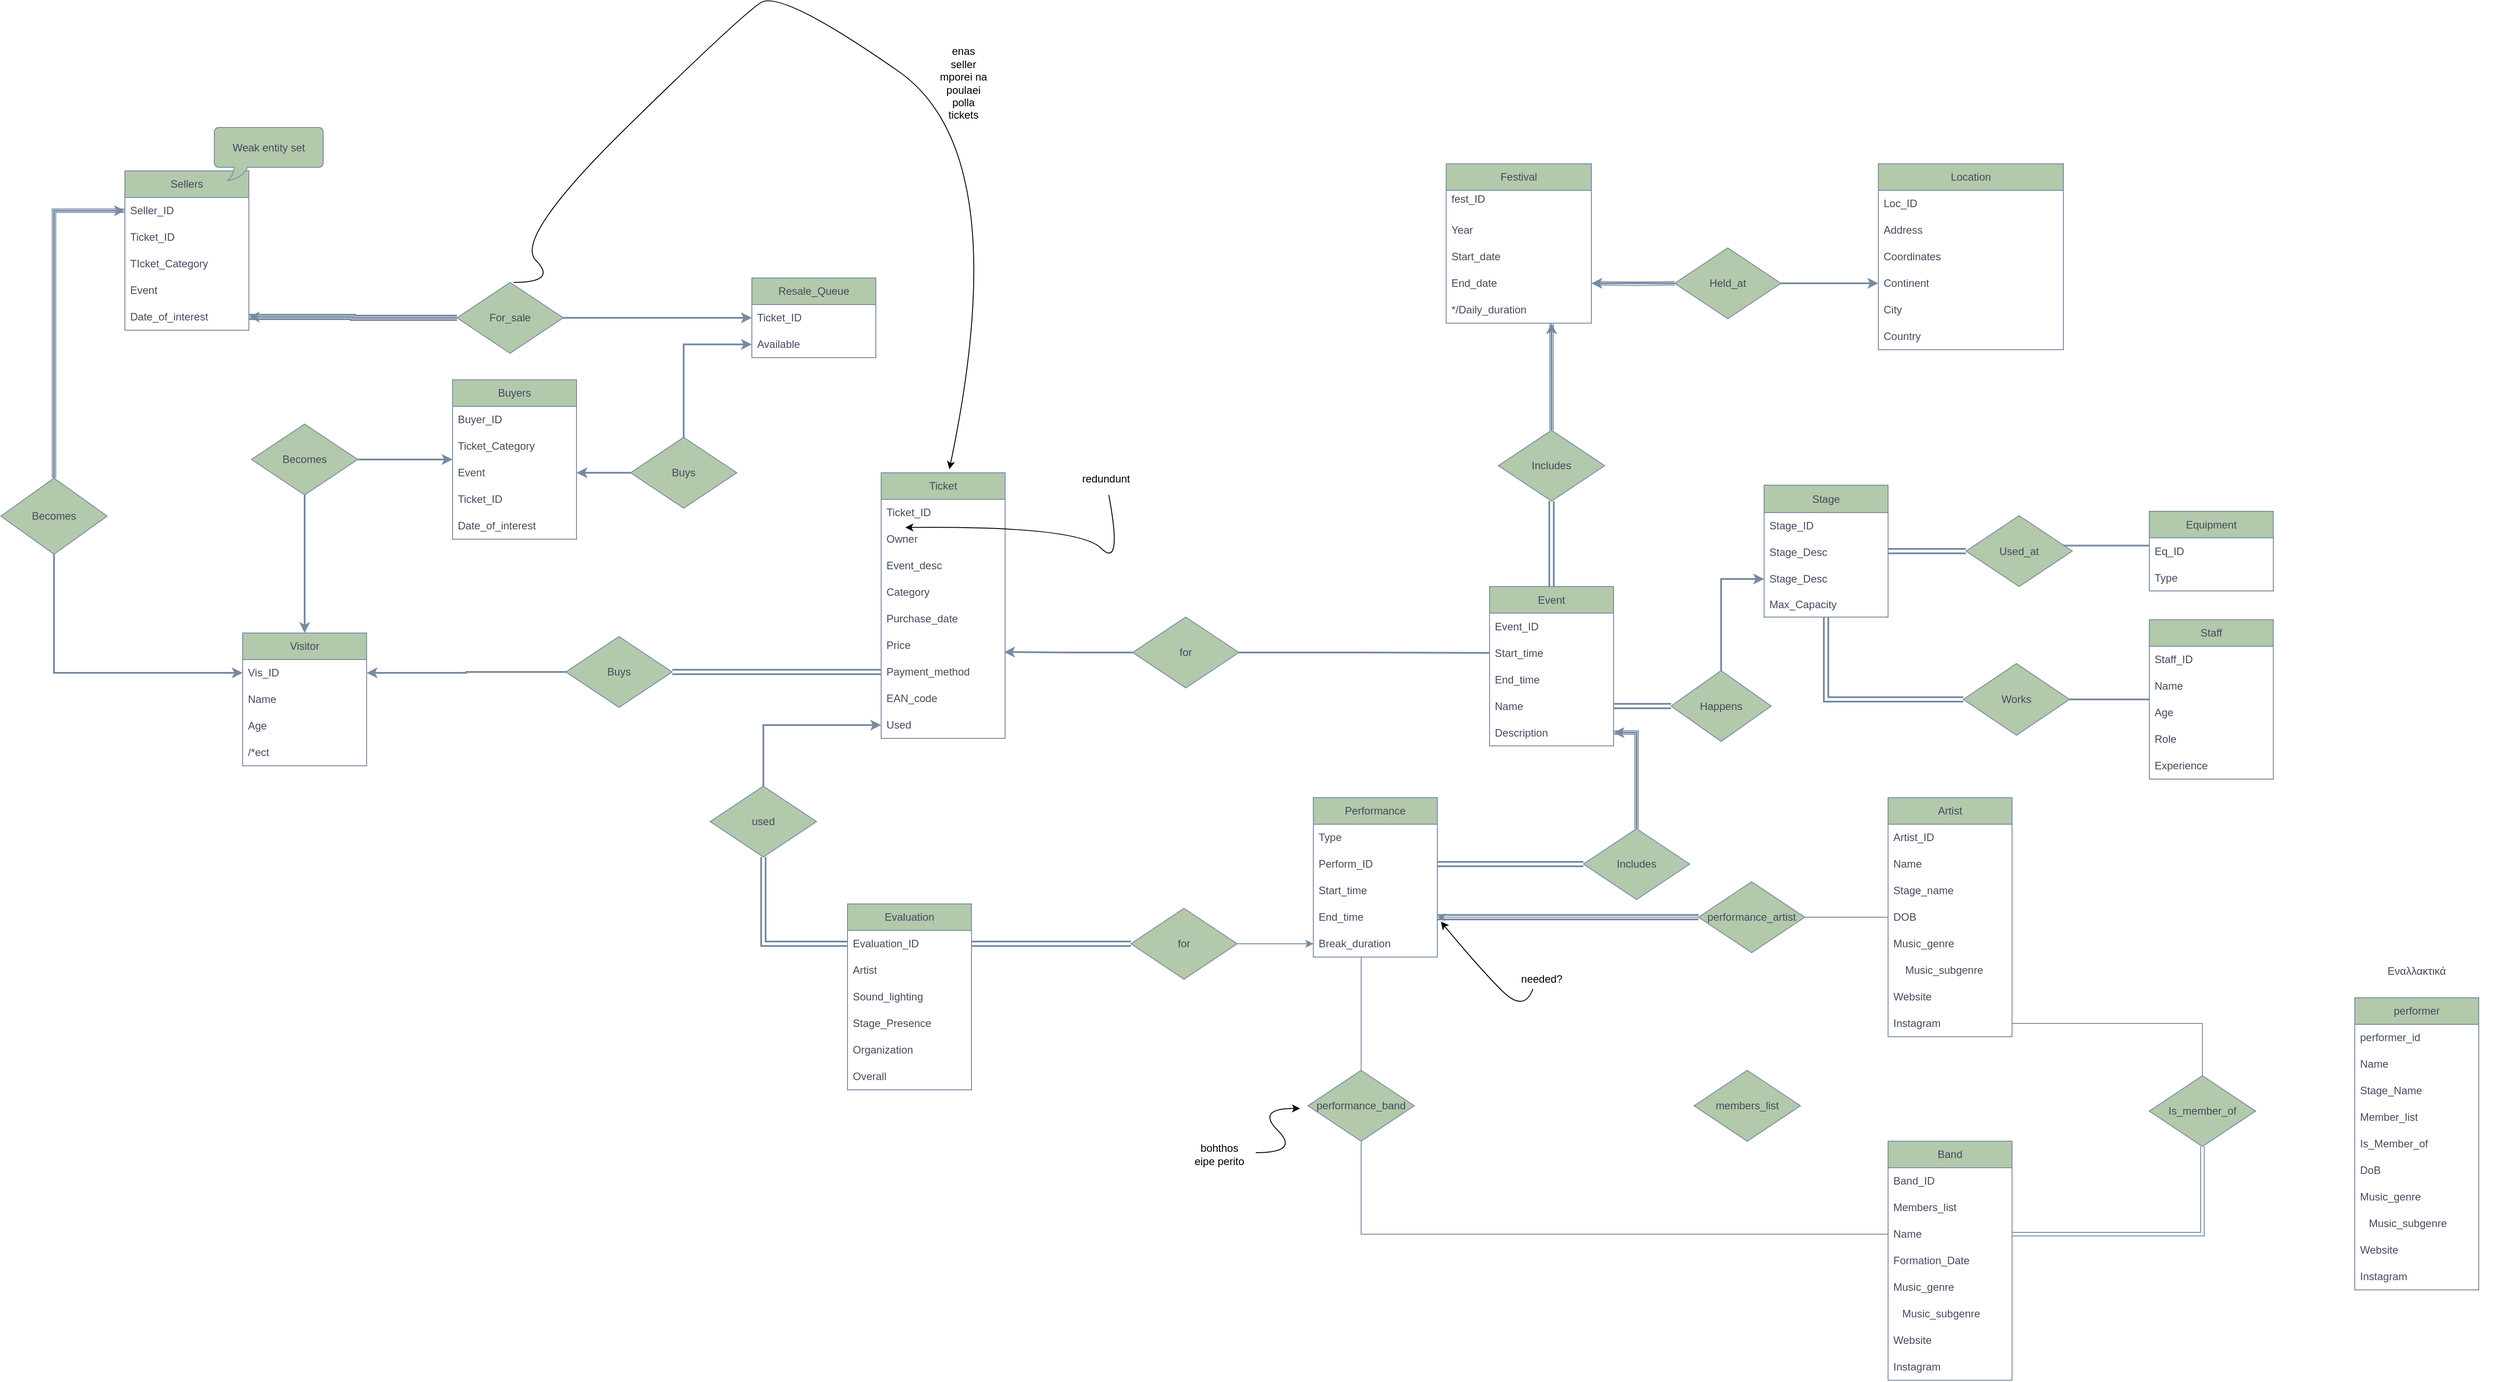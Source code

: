 <mxfile version="26.2.14">
  <diagram name="Page-1" id="PsVkEHSRD9c45k8ERxu_">
    <mxGraphModel grid="0" page="1" gridSize="10" guides="1" tooltips="1" connect="1" arrows="1" fold="1" pageScale="1" pageWidth="3300" pageHeight="4681" math="0" shadow="0">
      <root>
        <mxCell id="0" />
        <mxCell id="1" parent="0" />
        <mxCell id="cqDVJU0vCWFaIyc4hlk9-6" value="" style="edgeStyle=orthogonalEdgeStyle;rounded=0;orthogonalLoop=1;jettySize=auto;html=1;strokeColor=#788AA3;fontColor=default;fillColor=#B2C9AB;exitX=1;exitY=0.5;exitDx=0;exitDy=0;endArrow=none;startFill=1;startArrow=classic;strokeWidth=2;labelBackgroundColor=none;" edge="1" parent="1" source="SP53cv1QxzxyTNkhc1Kl-5" target="SP53cv1QxzxyTNkhc1Kl-84">
          <mxGeometry relative="1" as="geometry" />
        </mxCell>
        <mxCell id="cqDVJU0vCWFaIyc4hlk9-7" value="" style="edgeStyle=orthogonalEdgeStyle;rounded=0;orthogonalLoop=1;jettySize=auto;html=1;strokeColor=#788AA3;fontColor=default;fillColor=#B2C9AB;shape=link;strokeWidth=1;labelBackgroundColor=none;" edge="1" parent="1" target="SP53cv1QxzxyTNkhc1Kl-84">
          <mxGeometry relative="1" as="geometry">
            <mxPoint x="-1151" y="533" as="sourcePoint" />
          </mxGeometry>
        </mxCell>
        <mxCell id="SP53cv1QxzxyTNkhc1Kl-1" value="Festival" style="swimlane;fontStyle=0;childLayout=stackLayout;horizontal=1;startSize=30;horizontalStack=0;resizeParent=1;resizeParentMax=0;resizeLast=0;collapsible=1;marginBottom=0;whiteSpace=wrap;html=1;labelBackgroundColor=none;fillColor=#B2C9AB;strokeColor=#788AA3;fontColor=#46495D;" vertex="1" parent="1">
          <mxGeometry x="-1323" y="398" width="164" height="180" as="geometry" />
        </mxCell>
        <mxCell id="SP53cv1QxzxyTNkhc1Kl-2" value="fest_ID&lt;div&gt;&lt;br&gt;&lt;/div&gt;" style="text;strokeColor=none;fillColor=none;align=left;verticalAlign=middle;spacingLeft=4;spacingRight=4;overflow=hidden;points=[[0,0.5],[1,0.5]];portConstraint=eastwest;rotatable=0;whiteSpace=wrap;html=1;labelBackgroundColor=none;fontColor=#46495D;" vertex="1" parent="SP53cv1QxzxyTNkhc1Kl-1">
          <mxGeometry y="30" width="164" height="30" as="geometry" />
        </mxCell>
        <mxCell id="SP53cv1QxzxyTNkhc1Kl-3" value="Year" style="text;strokeColor=none;fillColor=none;align=left;verticalAlign=middle;spacingLeft=4;spacingRight=4;overflow=hidden;points=[[0,0.5],[1,0.5]];portConstraint=eastwest;rotatable=0;whiteSpace=wrap;html=1;labelBackgroundColor=none;fontColor=#46495D;" vertex="1" parent="SP53cv1QxzxyTNkhc1Kl-1">
          <mxGeometry y="60" width="164" height="30" as="geometry" />
        </mxCell>
        <mxCell id="SP53cv1QxzxyTNkhc1Kl-4" value="Start_date" style="text;strokeColor=none;fillColor=none;align=left;verticalAlign=middle;spacingLeft=4;spacingRight=4;overflow=hidden;points=[[0,0.5],[1,0.5]];portConstraint=eastwest;rotatable=0;whiteSpace=wrap;html=1;labelBackgroundColor=none;fontColor=#46495D;" vertex="1" parent="SP53cv1QxzxyTNkhc1Kl-1">
          <mxGeometry y="90" width="164" height="30" as="geometry" />
        </mxCell>
        <mxCell id="SP53cv1QxzxyTNkhc1Kl-5" value="End_date" style="text;strokeColor=none;fillColor=none;align=left;verticalAlign=middle;spacingLeft=4;spacingRight=4;overflow=hidden;points=[[0,0.5],[1,0.5]];portConstraint=eastwest;rotatable=0;whiteSpace=wrap;html=1;labelBackgroundColor=none;fontColor=#46495D;" vertex="1" parent="SP53cv1QxzxyTNkhc1Kl-1">
          <mxGeometry y="120" width="164" height="30" as="geometry" />
        </mxCell>
        <mxCell id="SP53cv1QxzxyTNkhc1Kl-6" value="*/Daily_duration" style="text;strokeColor=none;fillColor=none;align=left;verticalAlign=middle;spacingLeft=4;spacingRight=4;overflow=hidden;points=[[0,0.5],[1,0.5]];portConstraint=eastwest;rotatable=0;whiteSpace=wrap;html=1;labelBackgroundColor=none;fontColor=#46495D;" vertex="1" parent="SP53cv1QxzxyTNkhc1Kl-1">
          <mxGeometry y="150" width="164" height="30" as="geometry" />
        </mxCell>
        <mxCell id="SP53cv1QxzxyTNkhc1Kl-7" value="Location" style="swimlane;fontStyle=0;childLayout=stackLayout;horizontal=1;startSize=30;horizontalStack=0;resizeParent=1;resizeParentMax=0;resizeLast=0;collapsible=1;marginBottom=0;whiteSpace=wrap;html=1;labelBackgroundColor=none;fillColor=#B2C9AB;strokeColor=#788AA3;fontColor=#46495D;" vertex="1" parent="1">
          <mxGeometry x="-835" y="398" width="209" height="210" as="geometry" />
        </mxCell>
        <mxCell id="SP53cv1QxzxyTNkhc1Kl-8" value="Loc_ID" style="text;strokeColor=none;fillColor=none;align=left;verticalAlign=middle;spacingLeft=4;spacingRight=4;overflow=hidden;points=[[0,0.5],[1,0.5]];portConstraint=eastwest;rotatable=0;whiteSpace=wrap;html=1;labelBackgroundColor=none;fontColor=#46495D;" vertex="1" parent="SP53cv1QxzxyTNkhc1Kl-7">
          <mxGeometry y="30" width="209" height="30" as="geometry" />
        </mxCell>
        <mxCell id="SP53cv1QxzxyTNkhc1Kl-9" value="Address" style="text;strokeColor=none;fillColor=none;align=left;verticalAlign=middle;spacingLeft=4;spacingRight=4;overflow=hidden;points=[[0,0.5],[1,0.5]];portConstraint=eastwest;rotatable=0;whiteSpace=wrap;html=1;labelBackgroundColor=none;fontColor=#46495D;" vertex="1" parent="SP53cv1QxzxyTNkhc1Kl-7">
          <mxGeometry y="60" width="209" height="30" as="geometry" />
        </mxCell>
        <mxCell id="SP53cv1QxzxyTNkhc1Kl-10" value="Coordinates" style="text;strokeColor=none;fillColor=none;align=left;verticalAlign=middle;spacingLeft=4;spacingRight=4;overflow=hidden;points=[[0,0.5],[1,0.5]];portConstraint=eastwest;rotatable=0;whiteSpace=wrap;html=1;labelBackgroundColor=none;fontColor=#46495D;" vertex="1" parent="SP53cv1QxzxyTNkhc1Kl-7">
          <mxGeometry y="90" width="209" height="30" as="geometry" />
        </mxCell>
        <mxCell id="SP53cv1QxzxyTNkhc1Kl-37" value="Continent" style="text;strokeColor=none;fillColor=none;align=left;verticalAlign=middle;spacingLeft=4;spacingRight=4;overflow=hidden;points=[[0,0.5],[1,0.5]];portConstraint=eastwest;rotatable=0;whiteSpace=wrap;html=1;labelBackgroundColor=none;fontColor=#46495D;" vertex="1" parent="SP53cv1QxzxyTNkhc1Kl-7">
          <mxGeometry y="120" width="209" height="30" as="geometry" />
        </mxCell>
        <mxCell id="SP53cv1QxzxyTNkhc1Kl-35" value="City" style="text;strokeColor=none;fillColor=none;align=left;verticalAlign=middle;spacingLeft=4;spacingRight=4;overflow=hidden;points=[[0,0.5],[1,0.5]];portConstraint=eastwest;rotatable=0;whiteSpace=wrap;html=1;labelBackgroundColor=none;fontColor=#46495D;" vertex="1" parent="SP53cv1QxzxyTNkhc1Kl-7">
          <mxGeometry y="150" width="209" height="30" as="geometry" />
        </mxCell>
        <mxCell id="SP53cv1QxzxyTNkhc1Kl-39" value="Country" style="text;strokeColor=none;fillColor=none;align=left;verticalAlign=middle;spacingLeft=4;spacingRight=4;overflow=hidden;points=[[0,0.5],[1,0.5]];portConstraint=eastwest;rotatable=0;whiteSpace=wrap;html=1;labelBackgroundColor=none;fontColor=#46495D;" vertex="1" parent="SP53cv1QxzxyTNkhc1Kl-7">
          <mxGeometry y="180" width="209" height="30" as="geometry" />
        </mxCell>
        <mxCell id="btnhvG5vjyK7680xrveF-5" value="" style="edgeStyle=orthogonalEdgeStyle;rounded=0;orthogonalLoop=1;jettySize=auto;html=1;fillColor=#B2C9AB;strokeColor=#788AA3;labelBackgroundColor=none;fontColor=default;endArrow=none;startFill=0;strokeWidth=2;shape=link;" edge="1" parent="1" source="SP53cv1QxzxyTNkhc1Kl-93" target="SP53cv1QxzxyTNkhc1Kl-11">
          <mxGeometry relative="1" as="geometry" />
        </mxCell>
        <mxCell id="SP53cv1QxzxyTNkhc1Kl-11" value="Stage" style="swimlane;fontStyle=0;childLayout=stackLayout;horizontal=1;startSize=31;horizontalStack=0;resizeParent=1;resizeParentMax=0;resizeLast=0;collapsible=1;marginBottom=0;whiteSpace=wrap;html=1;labelBackgroundColor=none;fillColor=#B2C9AB;strokeColor=#788AA3;fontColor=#46495D;" vertex="1" parent="1">
          <mxGeometry x="-964" y="761" width="140" height="149" as="geometry">
            <mxRectangle x="-591" y="394" width="66" height="30" as="alternateBounds" />
          </mxGeometry>
        </mxCell>
        <mxCell id="SP53cv1QxzxyTNkhc1Kl-12" value="Stage_ID" style="text;strokeColor=none;fillColor=none;align=left;verticalAlign=middle;spacingLeft=4;spacingRight=4;overflow=hidden;points=[[0,0.5],[1,0.5]];portConstraint=eastwest;rotatable=0;whiteSpace=wrap;html=1;labelBackgroundColor=none;fontColor=#46495D;" vertex="1" parent="SP53cv1QxzxyTNkhc1Kl-11">
          <mxGeometry y="31" width="140" height="30" as="geometry" />
        </mxCell>
        <mxCell id="btnhvG5vjyK7680xrveF-3" value="Stage_Desc" style="text;strokeColor=none;fillColor=none;align=left;verticalAlign=middle;spacingLeft=4;spacingRight=4;overflow=hidden;points=[[0,0.5],[1,0.5]];portConstraint=eastwest;rotatable=0;whiteSpace=wrap;html=1;labelBackgroundColor=none;fontColor=#46495D;" vertex="1" parent="SP53cv1QxzxyTNkhc1Kl-11">
          <mxGeometry y="61" width="140" height="30" as="geometry" />
        </mxCell>
        <mxCell id="btnhvG5vjyK7680xrveF-4" value="Stage_Desc" style="text;strokeColor=none;fillColor=none;align=left;verticalAlign=middle;spacingLeft=4;spacingRight=4;overflow=hidden;points=[[0,0.5],[1,0.5]];portConstraint=eastwest;rotatable=0;whiteSpace=wrap;html=1;labelBackgroundColor=none;fontColor=#46495D;" vertex="1" parent="SP53cv1QxzxyTNkhc1Kl-11">
          <mxGeometry y="91" width="140" height="30" as="geometry" />
        </mxCell>
        <mxCell id="SP53cv1QxzxyTNkhc1Kl-13" value="Max_Capacity" style="text;strokeColor=none;fillColor=none;align=left;verticalAlign=middle;spacingLeft=4;spacingRight=4;overflow=hidden;points=[[0,0.5],[1,0.5]];portConstraint=eastwest;rotatable=0;whiteSpace=wrap;html=1;labelBackgroundColor=none;fontColor=#46495D;" vertex="1" parent="SP53cv1QxzxyTNkhc1Kl-11">
          <mxGeometry y="121" width="140" height="28" as="geometry" />
        </mxCell>
        <mxCell id="SP53cv1QxzxyTNkhc1Kl-15" value="Equipment" style="swimlane;fontStyle=0;childLayout=stackLayout;horizontal=1;startSize=30;horizontalStack=0;resizeParent=1;resizeParentMax=0;resizeLast=0;collapsible=1;marginBottom=0;whiteSpace=wrap;html=1;labelBackgroundColor=none;fillColor=#B2C9AB;strokeColor=#788AA3;fontColor=#46495D;" vertex="1" parent="1">
          <mxGeometry x="-529" y="790.5" width="140" height="90" as="geometry">
            <mxRectangle x="350" y="240" width="60" height="30" as="alternateBounds" />
          </mxGeometry>
        </mxCell>
        <mxCell id="SP53cv1QxzxyTNkhc1Kl-16" value="Eq_ID" style="text;strokeColor=none;fillColor=none;align=left;verticalAlign=middle;spacingLeft=4;spacingRight=4;overflow=hidden;points=[[0,0.5],[1,0.5]];portConstraint=eastwest;rotatable=0;whiteSpace=wrap;html=1;labelBackgroundColor=none;fontColor=#46495D;" vertex="1" parent="SP53cv1QxzxyTNkhc1Kl-15">
          <mxGeometry y="30" width="140" height="30" as="geometry" />
        </mxCell>
        <mxCell id="SP53cv1QxzxyTNkhc1Kl-17" value="Type" style="text;strokeColor=none;fillColor=none;align=left;verticalAlign=middle;spacingLeft=4;spacingRight=4;overflow=hidden;points=[[0,0.5],[1,0.5]];portConstraint=eastwest;rotatable=0;whiteSpace=wrap;html=1;labelBackgroundColor=none;fontColor=#46495D;" vertex="1" parent="SP53cv1QxzxyTNkhc1Kl-15">
          <mxGeometry y="60" width="140" height="30" as="geometry" />
        </mxCell>
        <mxCell id="cqDVJU0vCWFaIyc4hlk9-4" value="" style="edgeStyle=orthogonalEdgeStyle;rounded=0;orthogonalLoop=1;jettySize=auto;html=1;strokeColor=#788AA3;fontColor=default;fillColor=#B2C9AB;endArrow=none;startFill=0;strokeWidth=2;shape=link;labelBackgroundColor=none;" edge="1" parent="1" source="SP53cv1QxzxyTNkhc1Kl-19" target="SP53cv1QxzxyTNkhc1Kl-87">
          <mxGeometry relative="1" as="geometry">
            <Array as="points">
              <mxPoint x="-1204" y="846" />
              <mxPoint x="-1204" y="846" />
            </Array>
          </mxGeometry>
        </mxCell>
        <mxCell id="SP53cv1QxzxyTNkhc1Kl-19" value="Event" style="swimlane;fontStyle=0;childLayout=stackLayout;horizontal=1;startSize=30;horizontalStack=0;resizeParent=1;resizeParentMax=0;resizeLast=0;collapsible=1;marginBottom=0;whiteSpace=wrap;html=1;labelBackgroundColor=none;fillColor=#B2C9AB;strokeColor=#788AA3;fontColor=#46495D;" vertex="1" parent="1">
          <mxGeometry x="-1274" y="875.5" width="140" height="180" as="geometry" />
        </mxCell>
        <mxCell id="VnvgGpq_WmmBBipv7G0Y-18" value="Event_ID" style="text;strokeColor=none;fillColor=none;align=left;verticalAlign=middle;spacingLeft=4;spacingRight=4;overflow=hidden;points=[[0,0.5],[1,0.5]];portConstraint=eastwest;rotatable=0;whiteSpace=wrap;html=1;labelBackgroundColor=none;fontColor=#46495D;" vertex="1" parent="SP53cv1QxzxyTNkhc1Kl-19">
          <mxGeometry y="30" width="140" height="30" as="geometry" />
        </mxCell>
        <mxCell id="VnvgGpq_WmmBBipv7G0Y-17" value="Start_time" style="text;strokeColor=none;fillColor=none;align=left;verticalAlign=middle;spacingLeft=4;spacingRight=4;overflow=hidden;points=[[0,0.5],[1,0.5]];portConstraint=eastwest;rotatable=0;whiteSpace=wrap;html=1;labelBackgroundColor=none;fontColor=#46495D;" vertex="1" parent="SP53cv1QxzxyTNkhc1Kl-19">
          <mxGeometry y="60" width="140" height="30" as="geometry" />
        </mxCell>
        <mxCell id="SP53cv1QxzxyTNkhc1Kl-20" value="End_time" style="text;strokeColor=none;fillColor=none;align=left;verticalAlign=middle;spacingLeft=4;spacingRight=4;overflow=hidden;points=[[0,0.5],[1,0.5]];portConstraint=eastwest;rotatable=0;whiteSpace=wrap;html=1;labelBackgroundColor=none;fontColor=#46495D;" vertex="1" parent="SP53cv1QxzxyTNkhc1Kl-19">
          <mxGeometry y="90" width="140" height="30" as="geometry" />
        </mxCell>
        <mxCell id="SP53cv1QxzxyTNkhc1Kl-22" value="Name" style="text;strokeColor=none;fillColor=none;align=left;verticalAlign=middle;spacingLeft=4;spacingRight=4;overflow=hidden;points=[[0,0.5],[1,0.5]];portConstraint=eastwest;rotatable=0;whiteSpace=wrap;html=1;labelBackgroundColor=none;fontColor=#46495D;" vertex="1" parent="SP53cv1QxzxyTNkhc1Kl-19">
          <mxGeometry y="120" width="140" height="30" as="geometry" />
        </mxCell>
        <mxCell id="SP53cv1QxzxyTNkhc1Kl-40" value="Description" style="text;strokeColor=none;fillColor=none;align=left;verticalAlign=middle;spacingLeft=4;spacingRight=4;overflow=hidden;points=[[0,0.5],[1,0.5]];portConstraint=eastwest;rotatable=0;whiteSpace=wrap;html=1;labelBackgroundColor=none;fontColor=#46495D;" vertex="1" parent="SP53cv1QxzxyTNkhc1Kl-19">
          <mxGeometry y="150" width="140" height="30" as="geometry" />
        </mxCell>
        <mxCell id="SP53cv1QxzxyTNkhc1Kl-23" value="Performance" style="swimlane;fontStyle=0;childLayout=stackLayout;horizontal=1;startSize=30;horizontalStack=0;resizeParent=1;resizeParentMax=0;resizeLast=0;collapsible=1;marginBottom=0;whiteSpace=wrap;html=1;labelBackgroundColor=none;fillColor=#B2C9AB;strokeColor=#788AA3;fontColor=#46495D;" vertex="1" parent="1">
          <mxGeometry x="-1473" y="1114" width="140" height="180" as="geometry" />
        </mxCell>
        <mxCell id="SP53cv1QxzxyTNkhc1Kl-25" value="Type" style="text;strokeColor=none;fillColor=none;align=left;verticalAlign=middle;spacingLeft=4;spacingRight=4;overflow=hidden;points=[[0,0.5],[1,0.5]];portConstraint=eastwest;rotatable=0;whiteSpace=wrap;html=1;labelBackgroundColor=none;fontColor=#46495D;" vertex="1" parent="SP53cv1QxzxyTNkhc1Kl-23">
          <mxGeometry y="30" width="140" height="30" as="geometry" />
        </mxCell>
        <mxCell id="SP53cv1QxzxyTNkhc1Kl-24" value="Perform_ID" style="text;strokeColor=none;fillColor=none;align=left;verticalAlign=middle;spacingLeft=4;spacingRight=4;overflow=hidden;points=[[0,0.5],[1,0.5]];portConstraint=eastwest;rotatable=0;whiteSpace=wrap;html=1;labelBackgroundColor=none;fontColor=#46495D;" vertex="1" parent="SP53cv1QxzxyTNkhc1Kl-23">
          <mxGeometry y="60" width="140" height="30" as="geometry" />
        </mxCell>
        <mxCell id="SP53cv1QxzxyTNkhc1Kl-26" value="Start_time" style="text;strokeColor=none;fillColor=none;align=left;verticalAlign=middle;spacingLeft=4;spacingRight=4;overflow=hidden;points=[[0,0.5],[1,0.5]];portConstraint=eastwest;rotatable=0;whiteSpace=wrap;html=1;labelBackgroundColor=none;fontColor=#46495D;" vertex="1" parent="SP53cv1QxzxyTNkhc1Kl-23">
          <mxGeometry y="90" width="140" height="30" as="geometry" />
        </mxCell>
        <mxCell id="SP53cv1QxzxyTNkhc1Kl-42" value="End_time" style="text;strokeColor=none;fillColor=none;align=left;verticalAlign=middle;spacingLeft=4;spacingRight=4;overflow=hidden;points=[[0,0.5],[1,0.5]];portConstraint=eastwest;rotatable=0;whiteSpace=wrap;html=1;labelBackgroundColor=none;fontColor=#46495D;" vertex="1" parent="SP53cv1QxzxyTNkhc1Kl-23">
          <mxGeometry y="120" width="140" height="30" as="geometry" />
        </mxCell>
        <mxCell id="SP53cv1QxzxyTNkhc1Kl-43" value="Break_duration" style="text;strokeColor=none;fillColor=none;align=left;verticalAlign=middle;spacingLeft=4;spacingRight=4;overflow=hidden;points=[[0,0.5],[1,0.5]];portConstraint=eastwest;rotatable=0;whiteSpace=wrap;html=1;labelBackgroundColor=none;fontColor=#46495D;" vertex="1" parent="SP53cv1QxzxyTNkhc1Kl-23">
          <mxGeometry y="150" width="140" height="30" as="geometry" />
        </mxCell>
        <mxCell id="HEQW6fZJlT7YWTPAoVsE-4" style="edgeStyle=orthogonalEdgeStyle;rounded=0;orthogonalLoop=1;jettySize=auto;html=1;entryX=1;entryY=0.5;entryDx=0;entryDy=0;fillColor=#B2C9AB;strokeColor=#788AA3;endArrow=none;startFill=0;labelBackgroundColor=none;fontColor=default;" edge="1" parent="1" source="SP53cv1QxzxyTNkhc1Kl-31" target="SP53cv1QxzxyTNkhc1Kl-104">
          <mxGeometry relative="1" as="geometry" />
        </mxCell>
        <mxCell id="SP53cv1QxzxyTNkhc1Kl-31" value="Artist" style="swimlane;fontStyle=0;childLayout=stackLayout;horizontal=1;startSize=30;horizontalStack=0;resizeParent=1;resizeParentMax=0;resizeLast=0;collapsible=1;marginBottom=0;whiteSpace=wrap;html=1;labelBackgroundColor=none;fillColor=#B2C9AB;strokeColor=#788AA3;fontColor=#46495D;" vertex="1" parent="1">
          <mxGeometry x="-824" y="1114" width="140" height="270" as="geometry" />
        </mxCell>
        <mxCell id="SP53cv1QxzxyTNkhc1Kl-29" value="Artist_ID" style="text;strokeColor=none;fillColor=none;align=left;verticalAlign=middle;spacingLeft=4;spacingRight=4;overflow=hidden;points=[[0,0.5],[1,0.5]];portConstraint=eastwest;rotatable=0;whiteSpace=wrap;html=1;labelBackgroundColor=none;fontColor=#46495D;" vertex="1" parent="SP53cv1QxzxyTNkhc1Kl-31">
          <mxGeometry y="30" width="140" height="30" as="geometry" />
        </mxCell>
        <mxCell id="SP53cv1QxzxyTNkhc1Kl-30" value="Name" style="text;strokeColor=none;fillColor=none;align=left;verticalAlign=middle;spacingLeft=4;spacingRight=4;overflow=hidden;points=[[0,0.5],[1,0.5]];portConstraint=eastwest;rotatable=0;whiteSpace=wrap;html=1;labelBackgroundColor=none;fontColor=#46495D;" vertex="1" parent="SP53cv1QxzxyTNkhc1Kl-31">
          <mxGeometry y="60" width="140" height="30" as="geometry" />
        </mxCell>
        <mxCell id="SP53cv1QxzxyTNkhc1Kl-28" value="Stage_name" style="text;strokeColor=none;fillColor=none;align=left;verticalAlign=middle;spacingLeft=4;spacingRight=4;overflow=hidden;points=[[0,0.5],[1,0.5]];portConstraint=eastwest;rotatable=0;whiteSpace=wrap;html=1;labelBackgroundColor=none;fontColor=#46495D;" vertex="1" parent="SP53cv1QxzxyTNkhc1Kl-31">
          <mxGeometry y="90" width="140" height="30" as="geometry" />
        </mxCell>
        <mxCell id="SP53cv1QxzxyTNkhc1Kl-32" value="DOB" style="text;strokeColor=none;fillColor=none;align=left;verticalAlign=middle;spacingLeft=4;spacingRight=4;overflow=hidden;points=[[0,0.5],[1,0.5]];portConstraint=eastwest;rotatable=0;whiteSpace=wrap;html=1;labelBackgroundColor=none;fontColor=#46495D;" vertex="1" parent="SP53cv1QxzxyTNkhc1Kl-31">
          <mxGeometry y="120" width="140" height="30" as="geometry" />
        </mxCell>
        <mxCell id="VnvgGpq_WmmBBipv7G0Y-3" value="Music_genre" style="text;strokeColor=none;fillColor=none;align=left;verticalAlign=middle;spacingLeft=4;spacingRight=4;overflow=hidden;points=[[0,0.5],[1,0.5]];portConstraint=eastwest;rotatable=0;whiteSpace=wrap;html=1;labelBackgroundColor=none;fontColor=#46495D;" vertex="1" parent="SP53cv1QxzxyTNkhc1Kl-31">
          <mxGeometry y="150" width="140" height="30" as="geometry" />
        </mxCell>
        <mxCell id="VnvgGpq_WmmBBipv7G0Y-4" value="&amp;nbsp; &amp;nbsp; Music_sub&lt;span style=&quot;background-color: transparent; color: light-dark(rgb(70, 73, 93), rgb(170, 173, 190));&quot;&gt;genre&lt;/span&gt;" style="text;strokeColor=none;fillColor=none;align=left;verticalAlign=middle;spacingLeft=4;spacingRight=4;overflow=hidden;points=[[0,0.5],[1,0.5]];portConstraint=eastwest;rotatable=0;whiteSpace=wrap;html=1;labelBackgroundColor=none;fontColor=#46495D;" vertex="1" parent="SP53cv1QxzxyTNkhc1Kl-31">
          <mxGeometry y="180" width="140" height="30" as="geometry" />
        </mxCell>
        <mxCell id="VnvgGpq_WmmBBipv7G0Y-5" value="Website" style="text;strokeColor=none;fillColor=none;align=left;verticalAlign=middle;spacingLeft=4;spacingRight=4;overflow=hidden;points=[[0,0.5],[1,0.5]];portConstraint=eastwest;rotatable=0;whiteSpace=wrap;html=1;labelBackgroundColor=none;fontColor=#46495D;" vertex="1" parent="SP53cv1QxzxyTNkhc1Kl-31">
          <mxGeometry y="210" width="140" height="30" as="geometry" />
        </mxCell>
        <mxCell id="SP53cv1QxzxyTNkhc1Kl-33" value="Instagram" style="text;strokeColor=none;fillColor=none;align=left;verticalAlign=middle;spacingLeft=4;spacingRight=4;overflow=hidden;points=[[0,0.5],[1,0.5]];portConstraint=eastwest;rotatable=0;whiteSpace=wrap;html=1;labelBackgroundColor=none;fontColor=#46495D;" vertex="1" parent="SP53cv1QxzxyTNkhc1Kl-31">
          <mxGeometry y="240" width="140" height="30" as="geometry" />
        </mxCell>
        <mxCell id="SP53cv1QxzxyTNkhc1Kl-45" value="Band" style="swimlane;fontStyle=0;childLayout=stackLayout;horizontal=1;startSize=30;horizontalStack=0;resizeParent=1;resizeParentMax=0;resizeLast=0;collapsible=1;marginBottom=0;whiteSpace=wrap;html=1;labelBackgroundColor=none;fillColor=#B2C9AB;strokeColor=#788AA3;fontColor=#46495D;" vertex="1" parent="1">
          <mxGeometry x="-824" y="1502" width="140" height="270" as="geometry" />
        </mxCell>
        <mxCell id="SP53cv1QxzxyTNkhc1Kl-46" value="Band_ID" style="text;strokeColor=none;fillColor=none;align=left;verticalAlign=middle;spacingLeft=4;spacingRight=4;overflow=hidden;points=[[0,0.5],[1,0.5]];portConstraint=eastwest;rotatable=0;whiteSpace=wrap;html=1;labelBackgroundColor=none;fontColor=#46495D;" vertex="1" parent="SP53cv1QxzxyTNkhc1Kl-45">
          <mxGeometry y="30" width="140" height="30" as="geometry" />
        </mxCell>
        <mxCell id="VnvgGpq_WmmBBipv7G0Y-7" value="Members_list" style="text;strokeColor=none;fillColor=none;align=left;verticalAlign=middle;spacingLeft=4;spacingRight=4;overflow=hidden;points=[[0,0.5],[1,0.5]];portConstraint=eastwest;rotatable=0;whiteSpace=wrap;html=1;labelBackgroundColor=none;fontColor=#46495D;" vertex="1" parent="SP53cv1QxzxyTNkhc1Kl-45">
          <mxGeometry y="60" width="140" height="30" as="geometry" />
        </mxCell>
        <mxCell id="SP53cv1QxzxyTNkhc1Kl-47" value="Name" style="text;strokeColor=none;fillColor=none;align=left;verticalAlign=middle;spacingLeft=4;spacingRight=4;overflow=hidden;points=[[0,0.5],[1,0.5]];portConstraint=eastwest;rotatable=0;whiteSpace=wrap;html=1;labelBackgroundColor=none;fontColor=#46495D;" vertex="1" parent="SP53cv1QxzxyTNkhc1Kl-45">
          <mxGeometry y="90" width="140" height="30" as="geometry" />
        </mxCell>
        <mxCell id="SP53cv1QxzxyTNkhc1Kl-48" value="Formation_Date" style="text;strokeColor=none;fillColor=none;align=left;verticalAlign=middle;spacingLeft=4;spacingRight=4;overflow=hidden;points=[[0,0.5],[1,0.5]];portConstraint=eastwest;rotatable=0;whiteSpace=wrap;html=1;labelBackgroundColor=none;fontColor=#46495D;" vertex="1" parent="SP53cv1QxzxyTNkhc1Kl-45">
          <mxGeometry y="120" width="140" height="30" as="geometry" />
        </mxCell>
        <mxCell id="VnvgGpq_WmmBBipv7G0Y-8" value="Music_genre" style="text;strokeColor=none;fillColor=none;align=left;verticalAlign=middle;spacingLeft=4;spacingRight=4;overflow=hidden;points=[[0,0.5],[1,0.5]];portConstraint=eastwest;rotatable=0;whiteSpace=wrap;html=1;labelBackgroundColor=none;fontColor=#46495D;" vertex="1" parent="SP53cv1QxzxyTNkhc1Kl-45">
          <mxGeometry y="150" width="140" height="30" as="geometry" />
        </mxCell>
        <mxCell id="VnvgGpq_WmmBBipv7G0Y-9" value="&amp;nbsp; &amp;nbsp;Music_subgenre" style="text;strokeColor=none;fillColor=none;align=left;verticalAlign=middle;spacingLeft=4;spacingRight=4;overflow=hidden;points=[[0,0.5],[1,0.5]];portConstraint=eastwest;rotatable=0;whiteSpace=wrap;html=1;labelBackgroundColor=none;fontColor=#46495D;" vertex="1" parent="SP53cv1QxzxyTNkhc1Kl-45">
          <mxGeometry y="180" width="140" height="30" as="geometry" />
        </mxCell>
        <mxCell id="VnvgGpq_WmmBBipv7G0Y-6" value="Website" style="text;strokeColor=none;fillColor=none;align=left;verticalAlign=middle;spacingLeft=4;spacingRight=4;overflow=hidden;points=[[0,0.5],[1,0.5]];portConstraint=eastwest;rotatable=0;whiteSpace=wrap;html=1;labelBackgroundColor=none;fontColor=#46495D;" vertex="1" parent="SP53cv1QxzxyTNkhc1Kl-45">
          <mxGeometry y="210" width="140" height="30" as="geometry" />
        </mxCell>
        <mxCell id="SP53cv1QxzxyTNkhc1Kl-55" value="Instagram" style="text;strokeColor=none;fillColor=none;align=left;verticalAlign=middle;spacingLeft=4;spacingRight=4;overflow=hidden;points=[[0,0.5],[1,0.5]];portConstraint=eastwest;rotatable=0;whiteSpace=wrap;html=1;labelBackgroundColor=none;fontColor=#46495D;" vertex="1" parent="SP53cv1QxzxyTNkhc1Kl-45">
          <mxGeometry y="240" width="140" height="30" as="geometry" />
        </mxCell>
        <mxCell id="SP53cv1QxzxyTNkhc1Kl-56" value="Staff" style="swimlane;fontStyle=0;childLayout=stackLayout;horizontal=1;startSize=30;horizontalStack=0;resizeParent=1;resizeParentMax=0;resizeLast=0;collapsible=1;marginBottom=0;whiteSpace=wrap;html=1;labelBackgroundColor=none;fillColor=#B2C9AB;strokeColor=#788AA3;fontColor=#46495D;" vertex="1" parent="1">
          <mxGeometry x="-529" y="913" width="140" height="180" as="geometry" />
        </mxCell>
        <mxCell id="SP53cv1QxzxyTNkhc1Kl-57" value="Staff_ID" style="text;strokeColor=none;fillColor=none;align=left;verticalAlign=middle;spacingLeft=4;spacingRight=4;overflow=hidden;points=[[0,0.5],[1,0.5]];portConstraint=eastwest;rotatable=0;whiteSpace=wrap;html=1;labelBackgroundColor=none;fontColor=#46495D;" vertex="1" parent="SP53cv1QxzxyTNkhc1Kl-56">
          <mxGeometry y="30" width="140" height="30" as="geometry" />
        </mxCell>
        <mxCell id="SP53cv1QxzxyTNkhc1Kl-58" value="Name" style="text;strokeColor=none;fillColor=none;align=left;verticalAlign=middle;spacingLeft=4;spacingRight=4;overflow=hidden;points=[[0,0.5],[1,0.5]];portConstraint=eastwest;rotatable=0;whiteSpace=wrap;html=1;labelBackgroundColor=none;fontColor=#46495D;" vertex="1" parent="SP53cv1QxzxyTNkhc1Kl-56">
          <mxGeometry y="60" width="140" height="30" as="geometry" />
        </mxCell>
        <mxCell id="SP53cv1QxzxyTNkhc1Kl-59" value="Age" style="text;strokeColor=none;fillColor=none;align=left;verticalAlign=middle;spacingLeft=4;spacingRight=4;overflow=hidden;points=[[0,0.5],[1,0.5]];portConstraint=eastwest;rotatable=0;whiteSpace=wrap;html=1;labelBackgroundColor=none;fontColor=#46495D;" vertex="1" parent="SP53cv1QxzxyTNkhc1Kl-56">
          <mxGeometry y="90" width="140" height="30" as="geometry" />
        </mxCell>
        <mxCell id="SP53cv1QxzxyTNkhc1Kl-81" value="Role" style="text;strokeColor=none;fillColor=none;align=left;verticalAlign=middle;spacingLeft=4;spacingRight=4;overflow=hidden;points=[[0,0.5],[1,0.5]];portConstraint=eastwest;rotatable=0;whiteSpace=wrap;html=1;labelBackgroundColor=none;fontColor=#46495D;" vertex="1" parent="SP53cv1QxzxyTNkhc1Kl-56">
          <mxGeometry y="120" width="140" height="30" as="geometry" />
        </mxCell>
        <mxCell id="SP53cv1QxzxyTNkhc1Kl-82" value="Experience" style="text;strokeColor=none;fillColor=none;align=left;verticalAlign=middle;spacingLeft=4;spacingRight=4;overflow=hidden;points=[[0,0.5],[1,0.5]];portConstraint=eastwest;rotatable=0;whiteSpace=wrap;html=1;labelBackgroundColor=none;fontColor=#46495D;" vertex="1" parent="SP53cv1QxzxyTNkhc1Kl-56">
          <mxGeometry y="150" width="140" height="30" as="geometry" />
        </mxCell>
        <mxCell id="SP53cv1QxzxyTNkhc1Kl-64" value="Ticket" style="swimlane;fontStyle=0;childLayout=stackLayout;horizontal=1;startSize=30;horizontalStack=0;resizeParent=1;resizeParentMax=0;resizeLast=0;collapsible=1;marginBottom=0;whiteSpace=wrap;html=1;labelBackgroundColor=none;fillColor=#B2C9AB;strokeColor=#788AA3;fontColor=#46495D;" vertex="1" parent="1">
          <mxGeometry x="-1961" y="747" width="140" height="300" as="geometry" />
        </mxCell>
        <mxCell id="SP53cv1QxzxyTNkhc1Kl-65" value="Ticket_ID" style="text;strokeColor=none;fillColor=none;align=left;verticalAlign=middle;spacingLeft=4;spacingRight=4;overflow=hidden;points=[[0,0.5],[1,0.5]];portConstraint=eastwest;rotatable=0;whiteSpace=wrap;html=1;labelBackgroundColor=none;fontColor=#46495D;" vertex="1" parent="SP53cv1QxzxyTNkhc1Kl-64">
          <mxGeometry y="30" width="140" height="30" as="geometry" />
        </mxCell>
        <mxCell id="VnvgGpq_WmmBBipv7G0Y-20" value="Owner" style="text;strokeColor=none;fillColor=none;align=left;verticalAlign=middle;spacingLeft=4;spacingRight=4;overflow=hidden;points=[[0,0.5],[1,0.5]];portConstraint=eastwest;rotatable=0;whiteSpace=wrap;html=1;labelBackgroundColor=none;fontColor=#46495D;" vertex="1" parent="SP53cv1QxzxyTNkhc1Kl-64">
          <mxGeometry y="60" width="140" height="30" as="geometry" />
        </mxCell>
        <mxCell id="VnvgGpq_WmmBBipv7G0Y-19" value="Event_desc" style="text;strokeColor=none;fillColor=none;align=left;verticalAlign=middle;spacingLeft=4;spacingRight=4;overflow=hidden;points=[[0,0.5],[1,0.5]];portConstraint=eastwest;rotatable=0;whiteSpace=wrap;html=1;labelBackgroundColor=none;fontColor=#46495D;" vertex="1" parent="SP53cv1QxzxyTNkhc1Kl-64">
          <mxGeometry y="90" width="140" height="30" as="geometry" />
        </mxCell>
        <mxCell id="SP53cv1QxzxyTNkhc1Kl-66" value="Category" style="text;strokeColor=none;fillColor=none;align=left;verticalAlign=middle;spacingLeft=4;spacingRight=4;overflow=hidden;points=[[0,0.5],[1,0.5]];portConstraint=eastwest;rotatable=0;whiteSpace=wrap;html=1;labelBackgroundColor=none;fontColor=#46495D;" vertex="1" parent="SP53cv1QxzxyTNkhc1Kl-64">
          <mxGeometry y="120" width="140" height="30" as="geometry" />
        </mxCell>
        <mxCell id="SP53cv1QxzxyTNkhc1Kl-67" value="Purchase_date" style="text;strokeColor=none;fillColor=none;align=left;verticalAlign=middle;spacingLeft=4;spacingRight=4;overflow=hidden;points=[[0,0.5],[1,0.5]];portConstraint=eastwest;rotatable=0;whiteSpace=wrap;html=1;labelBackgroundColor=none;fontColor=#46495D;" vertex="1" parent="SP53cv1QxzxyTNkhc1Kl-64">
          <mxGeometry y="150" width="140" height="30" as="geometry" />
        </mxCell>
        <mxCell id="SP53cv1QxzxyTNkhc1Kl-73" value="Price" style="text;strokeColor=none;fillColor=none;align=left;verticalAlign=middle;spacingLeft=4;spacingRight=4;overflow=hidden;points=[[0,0.5],[1,0.5]];portConstraint=eastwest;rotatable=0;whiteSpace=wrap;html=1;labelBackgroundColor=none;fontColor=#46495D;" vertex="1" parent="SP53cv1QxzxyTNkhc1Kl-64">
          <mxGeometry y="180" width="140" height="30" as="geometry" />
        </mxCell>
        <mxCell id="SP53cv1QxzxyTNkhc1Kl-74" value="Payment_method" style="text;strokeColor=none;fillColor=none;align=left;verticalAlign=middle;spacingLeft=4;spacingRight=4;overflow=hidden;points=[[0,0.5],[1,0.5]];portConstraint=eastwest;rotatable=0;whiteSpace=wrap;html=1;labelBackgroundColor=none;fontColor=#46495D;" vertex="1" parent="SP53cv1QxzxyTNkhc1Kl-64">
          <mxGeometry y="210" width="140" height="30" as="geometry" />
        </mxCell>
        <mxCell id="SP53cv1QxzxyTNkhc1Kl-75" value="EAN_code" style="text;strokeColor=none;fillColor=none;align=left;verticalAlign=middle;spacingLeft=4;spacingRight=4;overflow=hidden;points=[[0,0.5],[1,0.5]];portConstraint=eastwest;rotatable=0;whiteSpace=wrap;html=1;labelBackgroundColor=none;fontColor=#46495D;" vertex="1" parent="SP53cv1QxzxyTNkhc1Kl-64">
          <mxGeometry y="240" width="140" height="30" as="geometry" />
        </mxCell>
        <mxCell id="SP53cv1QxzxyTNkhc1Kl-80" value="Used" style="text;strokeColor=none;fillColor=none;align=left;verticalAlign=middle;spacingLeft=4;spacingRight=4;overflow=hidden;points=[[0,0.5],[1,0.5]];portConstraint=eastwest;rotatable=0;whiteSpace=wrap;html=1;labelBackgroundColor=none;fontColor=#46495D;" vertex="1" parent="SP53cv1QxzxyTNkhc1Kl-64">
          <mxGeometry y="270" width="140" height="30" as="geometry" />
        </mxCell>
        <mxCell id="SP53cv1QxzxyTNkhc1Kl-68" value="Visitor" style="swimlane;fontStyle=0;childLayout=stackLayout;horizontal=1;startSize=30;horizontalStack=0;resizeParent=1;resizeParentMax=0;resizeLast=0;collapsible=1;marginBottom=0;whiteSpace=wrap;html=1;labelBackgroundColor=none;fillColor=#B2C9AB;strokeColor=#788AA3;fontColor=#46495D;" vertex="1" parent="1">
          <mxGeometry x="-2682" y="928" width="140" height="150" as="geometry" />
        </mxCell>
        <mxCell id="SP53cv1QxzxyTNkhc1Kl-69" value="Vis_ID" style="text;strokeColor=none;fillColor=none;align=left;verticalAlign=middle;spacingLeft=4;spacingRight=4;overflow=hidden;points=[[0,0.5],[1,0.5]];portConstraint=eastwest;rotatable=0;whiteSpace=wrap;html=1;labelBackgroundColor=none;fontColor=#46495D;" vertex="1" parent="SP53cv1QxzxyTNkhc1Kl-68">
          <mxGeometry y="30" width="140" height="30" as="geometry" />
        </mxCell>
        <mxCell id="SP53cv1QxzxyTNkhc1Kl-70" value="Name" style="text;strokeColor=none;fillColor=none;align=left;verticalAlign=middle;spacingLeft=4;spacingRight=4;overflow=hidden;points=[[0,0.5],[1,0.5]];portConstraint=eastwest;rotatable=0;whiteSpace=wrap;html=1;labelBackgroundColor=none;fontColor=#46495D;" vertex="1" parent="SP53cv1QxzxyTNkhc1Kl-68">
          <mxGeometry y="60" width="140" height="30" as="geometry" />
        </mxCell>
        <mxCell id="SP53cv1QxzxyTNkhc1Kl-71" value="Age" style="text;strokeColor=none;fillColor=none;align=left;verticalAlign=middle;spacingLeft=4;spacingRight=4;overflow=hidden;points=[[0,0.5],[1,0.5]];portConstraint=eastwest;rotatable=0;whiteSpace=wrap;html=1;labelBackgroundColor=none;fontColor=#46495D;" vertex="1" parent="SP53cv1QxzxyTNkhc1Kl-68">
          <mxGeometry y="90" width="140" height="30" as="geometry" />
        </mxCell>
        <mxCell id="SP53cv1QxzxyTNkhc1Kl-72" value="&lt;div&gt;/*ect&lt;/div&gt;" style="text;strokeColor=none;fillColor=none;align=left;verticalAlign=middle;spacingLeft=4;spacingRight=4;overflow=hidden;points=[[0,0.5],[1,0.5]];portConstraint=eastwest;rotatable=0;whiteSpace=wrap;html=1;labelBackgroundColor=none;fontColor=#46495D;" vertex="1" parent="SP53cv1QxzxyTNkhc1Kl-68">
          <mxGeometry y="120" width="140" height="30" as="geometry" />
        </mxCell>
        <mxCell id="SP53cv1QxzxyTNkhc1Kl-86" value="" style="edgeStyle=orthogonalEdgeStyle;rounded=0;orthogonalLoop=1;jettySize=auto;html=1;endArrow=classic;startFill=0;labelBackgroundColor=none;strokeColor=#788AA3;fontColor=default;endFill=1;strokeWidth=2;" edge="1" parent="1" source="SP53cv1QxzxyTNkhc1Kl-84" target="SP53cv1QxzxyTNkhc1Kl-37">
          <mxGeometry relative="1" as="geometry" />
        </mxCell>
        <mxCell id="SP53cv1QxzxyTNkhc1Kl-84" value="Held_at" style="rhombus;whiteSpace=wrap;html=1;labelBackgroundColor=none;fillColor=#B2C9AB;strokeColor=#788AA3;fontColor=#46495D;direction=west;" vertex="1" parent="1">
          <mxGeometry x="-1065" y="493" width="120" height="80" as="geometry" />
        </mxCell>
        <mxCell id="SP53cv1QxzxyTNkhc1Kl-88" value="" style="edgeStyle=orthogonalEdgeStyle;rounded=0;orthogonalLoop=1;jettySize=auto;html=1;endArrow=classic;startFill=0;labelBackgroundColor=none;strokeColor=#788AA3;fontColor=default;endFill=1;strokeWidth=2;" edge="1" parent="1" source="SP53cv1QxzxyTNkhc1Kl-87" target="SP53cv1QxzxyTNkhc1Kl-6">
          <mxGeometry relative="1" as="geometry">
            <Array as="points">
              <mxPoint x="-1204" y="625" />
              <mxPoint x="-1204" y="625" />
            </Array>
          </mxGeometry>
        </mxCell>
        <mxCell id="SP53cv1QxzxyTNkhc1Kl-87" value="Includes" style="rhombus;whiteSpace=wrap;html=1;labelBackgroundColor=none;fillColor=#B2C9AB;strokeColor=#788AA3;fontColor=#46495D;" vertex="1" parent="1">
          <mxGeometry x="-1264" y="699" width="120" height="80" as="geometry" />
        </mxCell>
        <mxCell id="SP53cv1QxzxyTNkhc1Kl-91" value="" style="edgeStyle=orthogonalEdgeStyle;rounded=0;orthogonalLoop=1;jettySize=auto;html=1;labelBackgroundColor=none;strokeColor=#788AA3;fontColor=default;endArrow=none;startFill=0;shape=link;strokeWidth=2;" edge="1" parent="1" source="SP53cv1QxzxyTNkhc1Kl-90" target="SP53cv1QxzxyTNkhc1Kl-22">
          <mxGeometry relative="1" as="geometry" />
        </mxCell>
        <mxCell id="btnhvG5vjyK7680xrveF-6" style="edgeStyle=orthogonalEdgeStyle;rounded=0;orthogonalLoop=1;jettySize=auto;html=1;fillColor=#B2C9AB;strokeColor=#788AA3;labelBackgroundColor=none;fontColor=default;strokeWidth=2;" edge="1" parent="1" source="SP53cv1QxzxyTNkhc1Kl-90" target="btnhvG5vjyK7680xrveF-4">
          <mxGeometry relative="1" as="geometry" />
        </mxCell>
        <mxCell id="SP53cv1QxzxyTNkhc1Kl-90" value="Happens" style="rhombus;whiteSpace=wrap;html=1;labelBackgroundColor=none;fillColor=#B2C9AB;strokeColor=#788AA3;fontColor=#46495D;" vertex="1" parent="1">
          <mxGeometry x="-1069" y="970.5" width="113" height="80" as="geometry" />
        </mxCell>
        <mxCell id="SP53cv1QxzxyTNkhc1Kl-97" value="" style="edgeStyle=orthogonalEdgeStyle;rounded=0;orthogonalLoop=1;jettySize=auto;html=1;labelBackgroundColor=none;strokeColor=#788AA3;fontColor=default;fillColor=#B2C9AB;endArrow=none;startFill=0;strokeWidth=2;exitX=0.87;exitY=0.436;exitDx=0;exitDy=0;exitPerimeter=0;entryX=-0.001;entryY=0.29;entryDx=0;entryDy=0;entryPerimeter=0;" edge="1" parent="1" source="SP53cv1QxzxyTNkhc1Kl-93" target="SP53cv1QxzxyTNkhc1Kl-16">
          <mxGeometry relative="1" as="geometry">
            <mxPoint x="-626.002" y="828.999" as="sourcePoint" />
            <mxPoint x="-537" y="830" as="targetPoint" />
            <Array as="points">
              <mxPoint x="-632" y="829" />
            </Array>
          </mxGeometry>
        </mxCell>
        <mxCell id="SP53cv1QxzxyTNkhc1Kl-93" value="Used_at" style="rhombus;whiteSpace=wrap;html=1;labelBackgroundColor=none;fillColor=#B2C9AB;strokeColor=#788AA3;fontColor=#46495D;" vertex="1" parent="1">
          <mxGeometry x="-736" y="795.5" width="120" height="80" as="geometry" />
        </mxCell>
        <mxCell id="SP53cv1QxzxyTNkhc1Kl-99" value="" style="edgeStyle=orthogonalEdgeStyle;rounded=0;orthogonalLoop=1;jettySize=auto;html=1;labelBackgroundColor=none;strokeColor=#788AA3;fontColor=default;strokeWidth=2;" edge="1" parent="1" source="SP53cv1QxzxyTNkhc1Kl-98" target="SP53cv1QxzxyTNkhc1Kl-40">
          <mxGeometry relative="1" as="geometry" />
        </mxCell>
        <mxCell id="SP53cv1QxzxyTNkhc1Kl-100" value="" style="edgeStyle=orthogonalEdgeStyle;rounded=0;orthogonalLoop=1;jettySize=auto;html=1;labelBackgroundColor=none;strokeColor=#788AA3;fontColor=default;endArrow=none;startFill=0;shape=link;strokeWidth=2;" edge="1" parent="1" source="SP53cv1QxzxyTNkhc1Kl-98" target="SP53cv1QxzxyTNkhc1Kl-24">
          <mxGeometry relative="1" as="geometry" />
        </mxCell>
        <mxCell id="btnhvG5vjyK7680xrveF-12" style="edgeStyle=orthogonalEdgeStyle;rounded=0;orthogonalLoop=1;jettySize=auto;html=1;entryX=1;entryY=0.5;entryDx=0;entryDy=0;shape=link;fillColor=#B2C9AB;strokeColor=#788AA3;labelBackgroundColor=none;fontColor=default;" edge="1" parent="1" source="SP53cv1QxzxyTNkhc1Kl-98" target="SP53cv1QxzxyTNkhc1Kl-40">
          <mxGeometry relative="1" as="geometry" />
        </mxCell>
        <mxCell id="SP53cv1QxzxyTNkhc1Kl-98" value="Includes" style="rhombus;whiteSpace=wrap;html=1;labelBackgroundColor=none;fillColor=#B2C9AB;strokeColor=#788AA3;fontColor=#46495D;" vertex="1" parent="1">
          <mxGeometry x="-1168" y="1149" width="120" height="80" as="geometry" />
        </mxCell>
        <mxCell id="SP53cv1QxzxyTNkhc1Kl-106" value="" style="edgeStyle=orthogonalEdgeStyle;rounded=0;orthogonalLoop=1;jettySize=auto;html=1;labelBackgroundColor=none;strokeColor=#788AA3;fontColor=default;endArrow=classic;startFill=0;endFill=1;" edge="1" parent="1" source="SP53cv1QxzxyTNkhc1Kl-104" target="SP53cv1QxzxyTNkhc1Kl-42">
          <mxGeometry relative="1" as="geometry" />
        </mxCell>
        <mxCell id="btnhvG5vjyK7680xrveF-13" style="edgeStyle=orthogonalEdgeStyle;rounded=0;orthogonalLoop=1;jettySize=auto;html=1;entryX=1;entryY=0.5;entryDx=0;entryDy=0;shape=link;fillColor=#B2C9AB;strokeColor=#788AA3;labelBackgroundColor=none;fontColor=default;strokeWidth=2;" edge="1" parent="1" source="SP53cv1QxzxyTNkhc1Kl-104" target="SP53cv1QxzxyTNkhc1Kl-42">
          <mxGeometry relative="1" as="geometry" />
        </mxCell>
        <mxCell id="SP53cv1QxzxyTNkhc1Kl-104" value="performance_artist" style="rhombus;whiteSpace=wrap;html=1;labelBackgroundColor=none;fillColor=#B2C9AB;strokeColor=#788AA3;fontColor=#46495D;" vertex="1" parent="1">
          <mxGeometry x="-1038" y="1209" width="120" height="80" as="geometry" />
        </mxCell>
        <mxCell id="SP53cv1QxzxyTNkhc1Kl-108" value="" style="edgeStyle=orthogonalEdgeStyle;rounded=0;orthogonalLoop=1;jettySize=auto;html=1;labelBackgroundColor=none;strokeColor=#788AA3;fontColor=default;endArrow=none;startFill=0;" edge="1" parent="1" source="SP53cv1QxzxyTNkhc1Kl-107" target="SP53cv1QxzxyTNkhc1Kl-33">
          <mxGeometry relative="1" as="geometry" />
        </mxCell>
        <mxCell id="SP53cv1QxzxyTNkhc1Kl-109" value="" style="edgeStyle=orthogonalEdgeStyle;rounded=0;orthogonalLoop=1;jettySize=auto;html=1;labelBackgroundColor=none;strokeColor=#788AA3;fontColor=default;endArrow=none;startFill=0;shape=link;" edge="1" parent="1" source="SP53cv1QxzxyTNkhc1Kl-107" target="SP53cv1QxzxyTNkhc1Kl-47">
          <mxGeometry relative="1" as="geometry" />
        </mxCell>
        <mxCell id="SP53cv1QxzxyTNkhc1Kl-107" value="Is_member_of" style="rhombus;whiteSpace=wrap;html=1;labelBackgroundColor=none;fillColor=#B2C9AB;strokeColor=#788AA3;fontColor=#46495D;" vertex="1" parent="1">
          <mxGeometry x="-529" y="1428" width="120" height="80" as="geometry" />
        </mxCell>
        <mxCell id="SP53cv1QxzxyTNkhc1Kl-111" value="" style="rounded=0;orthogonalLoop=1;jettySize=auto;html=1;edgeStyle=orthogonalEdgeStyle;labelBackgroundColor=none;strokeColor=#788AA3;fontColor=default;endArrow=none;startFill=0;strokeWidth=2;exitX=1;exitY=0.5;exitDx=0;exitDy=0;" edge="1" parent="1" source="SP53cv1QxzxyTNkhc1Kl-110" target="SP53cv1QxzxyTNkhc1Kl-56">
          <mxGeometry relative="1" as="geometry" />
        </mxCell>
        <mxCell id="btnhvG5vjyK7680xrveF-9" style="edgeStyle=orthogonalEdgeStyle;rounded=0;orthogonalLoop=1;jettySize=auto;html=1;fillColor=#B2C9AB;strokeColor=#788AA3;endArrow=none;startFill=0;shape=link;strokeWidth=2;labelBackgroundColor=none;fontColor=default;" edge="1" parent="1" source="SP53cv1QxzxyTNkhc1Kl-110" target="SP53cv1QxzxyTNkhc1Kl-11">
          <mxGeometry relative="1" as="geometry">
            <mxPoint x="-786" y="822.0" as="targetPoint" />
          </mxGeometry>
        </mxCell>
        <mxCell id="SP53cv1QxzxyTNkhc1Kl-110" value="Works" style="rhombus;whiteSpace=wrap;html=1;labelBackgroundColor=none;fillColor=#B2C9AB;strokeColor=#788AA3;fontColor=#46495D;" vertex="1" parent="1">
          <mxGeometry x="-739" y="962.5" width="120" height="81" as="geometry" />
        </mxCell>
        <mxCell id="SP53cv1QxzxyTNkhc1Kl-116" value="" style="edgeStyle=orthogonalEdgeStyle;rounded=0;orthogonalLoop=1;jettySize=auto;html=1;labelBackgroundColor=none;strokeColor=#788AA3;fontColor=default;entryX=0.992;entryY=0.75;entryDx=0;entryDy=0;entryPerimeter=0;strokeWidth=2;" edge="1" parent="1" source="SP53cv1QxzxyTNkhc1Kl-115" target="SP53cv1QxzxyTNkhc1Kl-73">
          <mxGeometry relative="1" as="geometry" />
        </mxCell>
        <mxCell id="SP53cv1QxzxyTNkhc1Kl-115" value="for" style="rhombus;whiteSpace=wrap;html=1;labelBackgroundColor=none;fillColor=#B2C9AB;strokeColor=#788AA3;fontColor=#46495D;" vertex="1" parent="1">
          <mxGeometry x="-1677" y="910" width="120" height="80" as="geometry" />
        </mxCell>
        <mxCell id="SP53cv1QxzxyTNkhc1Kl-121" value="" style="rounded=0;orthogonalLoop=1;jettySize=auto;html=1;endArrow=none;startFill=0;startArrow=none;edgeStyle=orthogonalEdgeStyle;labelBackgroundColor=none;strokeColor=#788AA3;fontColor=default;shape=link;entryX=0;entryY=0.5;entryDx=0;entryDy=0;strokeWidth=2;" edge="1" parent="1" source="SP53cv1QxzxyTNkhc1Kl-119" target="SP53cv1QxzxyTNkhc1Kl-74">
          <mxGeometry relative="1" as="geometry">
            <mxPoint x="-2008" y="960" as="targetPoint" />
            <Array as="points">
              <mxPoint x="-2075" y="972" />
              <mxPoint x="-2075" y="972" />
            </Array>
          </mxGeometry>
        </mxCell>
        <mxCell id="J5THLiPRRWOgvJuLg79K-11" style="edgeStyle=orthogonalEdgeStyle;rounded=0;orthogonalLoop=1;jettySize=auto;html=1;entryX=1;entryY=0.5;entryDx=0;entryDy=0;labelBackgroundColor=none;strokeColor=#788AA3;fontColor=default;strokeWidth=2;" edge="1" parent="1" source="SP53cv1QxzxyTNkhc1Kl-119" target="SP53cv1QxzxyTNkhc1Kl-69">
          <mxGeometry relative="1" as="geometry" />
        </mxCell>
        <mxCell id="SP53cv1QxzxyTNkhc1Kl-119" value="Buys" style="rhombus;whiteSpace=wrap;html=1;labelBackgroundColor=none;fillColor=#B2C9AB;strokeColor=#788AA3;fontColor=#46495D;" vertex="1" parent="1">
          <mxGeometry x="-2317" y="932" width="120" height="80" as="geometry" />
        </mxCell>
        <mxCell id="SP53cv1QxzxyTNkhc1Kl-123" value="Resale_Queue" style="swimlane;fontStyle=0;childLayout=stackLayout;horizontal=1;startSize=30;horizontalStack=0;resizeParent=1;resizeParentMax=0;resizeLast=0;collapsible=1;marginBottom=0;whiteSpace=wrap;html=1;labelBackgroundColor=none;fillColor=#B2C9AB;strokeColor=#788AA3;fontColor=#46495D;" vertex="1" parent="1">
          <mxGeometry x="-2107" y="527" width="140" height="90" as="geometry" />
        </mxCell>
        <mxCell id="SP53cv1QxzxyTNkhc1Kl-126" value="Ticket_ID" style="text;strokeColor=none;fillColor=none;align=left;verticalAlign=middle;spacingLeft=4;spacingRight=4;overflow=hidden;points=[[0,0.5],[1,0.5]];portConstraint=eastwest;rotatable=0;whiteSpace=wrap;html=1;labelBackgroundColor=none;fontColor=#46495D;" vertex="1" parent="SP53cv1QxzxyTNkhc1Kl-123">
          <mxGeometry y="30" width="140" height="30" as="geometry" />
        </mxCell>
        <mxCell id="SP53cv1QxzxyTNkhc1Kl-127" value="Available" style="text;strokeColor=none;fillColor=none;align=left;verticalAlign=middle;spacingLeft=4;spacingRight=4;overflow=hidden;points=[[0,0.5],[1,0.5]];portConstraint=eastwest;rotatable=0;whiteSpace=wrap;html=1;labelBackgroundColor=none;fontColor=#46495D;" vertex="1" parent="SP53cv1QxzxyTNkhc1Kl-123">
          <mxGeometry y="60" width="140" height="30" as="geometry" />
        </mxCell>
        <mxCell id="SP53cv1QxzxyTNkhc1Kl-76" value="Evaluation" style="swimlane;fontStyle=0;childLayout=stackLayout;horizontal=1;startSize=30;horizontalStack=0;resizeParent=1;resizeParentMax=0;resizeLast=0;collapsible=1;marginBottom=0;whiteSpace=wrap;html=1;labelBackgroundColor=none;fillColor=#B2C9AB;strokeColor=#788AA3;fontColor=#46495D;" vertex="1" parent="1">
          <mxGeometry x="-1999" y="1234" width="140" height="210" as="geometry" />
        </mxCell>
        <mxCell id="SP53cv1QxzxyTNkhc1Kl-77" value="Evaluation_ID" style="text;strokeColor=none;fillColor=none;align=left;verticalAlign=middle;spacingLeft=4;spacingRight=4;overflow=hidden;points=[[0,0.5],[1,0.5]];portConstraint=eastwest;rotatable=0;whiteSpace=wrap;html=1;labelBackgroundColor=none;fontColor=#46495D;" vertex="1" parent="SP53cv1QxzxyTNkhc1Kl-76">
          <mxGeometry y="30" width="140" height="30" as="geometry" />
        </mxCell>
        <mxCell id="SP53cv1QxzxyTNkhc1Kl-78" value="Artist" style="text;strokeColor=none;fillColor=none;align=left;verticalAlign=middle;spacingLeft=4;spacingRight=4;overflow=hidden;points=[[0,0.5],[1,0.5]];portConstraint=eastwest;rotatable=0;whiteSpace=wrap;html=1;labelBackgroundColor=none;fontColor=#46495D;" vertex="1" parent="SP53cv1QxzxyTNkhc1Kl-76">
          <mxGeometry y="60" width="140" height="30" as="geometry" />
        </mxCell>
        <mxCell id="VnvgGpq_WmmBBipv7G0Y-37" value="Sound_lighting" style="text;strokeColor=none;fillColor=none;align=left;verticalAlign=middle;spacingLeft=4;spacingRight=4;overflow=hidden;points=[[0,0.5],[1,0.5]];portConstraint=eastwest;rotatable=0;whiteSpace=wrap;html=1;labelBackgroundColor=none;fontColor=#46495D;" vertex="1" parent="SP53cv1QxzxyTNkhc1Kl-76">
          <mxGeometry y="90" width="140" height="30" as="geometry" />
        </mxCell>
        <mxCell id="VnvgGpq_WmmBBipv7G0Y-38" value="Stage_Presence" style="text;strokeColor=none;fillColor=none;align=left;verticalAlign=middle;spacingLeft=4;spacingRight=4;overflow=hidden;points=[[0,0.5],[1,0.5]];portConstraint=eastwest;rotatable=0;whiteSpace=wrap;html=1;labelBackgroundColor=none;fontColor=#46495D;" vertex="1" parent="SP53cv1QxzxyTNkhc1Kl-76">
          <mxGeometry y="120" width="140" height="30" as="geometry" />
        </mxCell>
        <mxCell id="VnvgGpq_WmmBBipv7G0Y-39" value="Organization" style="text;strokeColor=none;fillColor=none;align=left;verticalAlign=middle;spacingLeft=4;spacingRight=4;overflow=hidden;points=[[0,0.5],[1,0.5]];portConstraint=eastwest;rotatable=0;whiteSpace=wrap;html=1;labelBackgroundColor=none;fontColor=#46495D;" vertex="1" parent="SP53cv1QxzxyTNkhc1Kl-76">
          <mxGeometry y="150" width="140" height="30" as="geometry" />
        </mxCell>
        <mxCell id="VnvgGpq_WmmBBipv7G0Y-40" value="Overall" style="text;strokeColor=none;fillColor=none;align=left;verticalAlign=middle;spacingLeft=4;spacingRight=4;overflow=hidden;points=[[0,0.5],[1,0.5]];portConstraint=eastwest;rotatable=0;whiteSpace=wrap;html=1;labelBackgroundColor=none;fontColor=#46495D;" vertex="1" parent="SP53cv1QxzxyTNkhc1Kl-76">
          <mxGeometry y="180" width="140" height="30" as="geometry" />
        </mxCell>
        <mxCell id="SP53cv1QxzxyTNkhc1Kl-134" value="" style="edgeStyle=orthogonalEdgeStyle;rounded=0;orthogonalLoop=1;jettySize=auto;html=1;labelBackgroundColor=none;strokeColor=#788AA3;fontColor=default;endArrow=classic;startFill=0;startArrow=none;endFill=1;strokeWidth=2;" edge="1" parent="1" source="SP53cv1QxzxyTNkhc1Kl-133" target="SP53cv1QxzxyTNkhc1Kl-80">
          <mxGeometry relative="1" as="geometry" />
        </mxCell>
        <mxCell id="SP53cv1QxzxyTNkhc1Kl-135" value="" style="edgeStyle=orthogonalEdgeStyle;rounded=0;orthogonalLoop=1;jettySize=auto;html=1;labelBackgroundColor=none;strokeColor=#788AA3;fontColor=default;endArrow=none;startFill=0;endFill=1;shape=link;entryX=0;entryY=0.5;entryDx=0;entryDy=0;strokeWidth=2;" edge="1" parent="1" source="SP53cv1QxzxyTNkhc1Kl-133" target="SP53cv1QxzxyTNkhc1Kl-77">
          <mxGeometry relative="1" as="geometry" />
        </mxCell>
        <mxCell id="SP53cv1QxzxyTNkhc1Kl-133" value="used" style="rhombus;whiteSpace=wrap;html=1;labelBackgroundColor=none;fillColor=#B2C9AB;strokeColor=#788AA3;fontColor=#46495D;" vertex="1" parent="1">
          <mxGeometry x="-2154" y="1101" width="120" height="80" as="geometry" />
        </mxCell>
        <mxCell id="SP53cv1QxzxyTNkhc1Kl-137" value="" style="edgeStyle=orthogonalEdgeStyle;rounded=0;orthogonalLoop=1;jettySize=auto;html=1;labelBackgroundColor=none;strokeColor=#788AA3;fontColor=default;endArrow=none;startFill=0;" edge="1" parent="1" source="SP53cv1QxzxyTNkhc1Kl-136" target="SP53cv1QxzxyTNkhc1Kl-43">
          <mxGeometry relative="1" as="geometry" />
        </mxCell>
        <mxCell id="SP53cv1QxzxyTNkhc1Kl-138" value="" style="edgeStyle=orthogonalEdgeStyle;rounded=0;orthogonalLoop=1;jettySize=auto;html=1;labelBackgroundColor=none;strokeColor=#788AA3;fontColor=default;endArrow=none;startFill=0;shape=link;entryX=1;entryY=0.5;entryDx=0;entryDy=0;strokeWidth=2;" edge="1" parent="1" source="SP53cv1QxzxyTNkhc1Kl-136" target="SP53cv1QxzxyTNkhc1Kl-77">
          <mxGeometry relative="1" as="geometry" />
        </mxCell>
        <mxCell id="SP53cv1QxzxyTNkhc1Kl-136" value="for" style="rhombus;whiteSpace=wrap;html=1;labelBackgroundColor=none;fillColor=#B2C9AB;strokeColor=#788AA3;fontColor=#46495D;" vertex="1" parent="1">
          <mxGeometry x="-1679" y="1239" width="120" height="80" as="geometry" />
        </mxCell>
        <mxCell id="pOaLTytXoAbnQz3LnziU-16" value="" style="edgeStyle=orthogonalEdgeStyle;rounded=0;orthogonalLoop=1;jettySize=auto;html=1;fillColor=#B2C9AB;strokeColor=#788AA3;labelBackgroundColor=none;fontColor=default;" edge="1" parent="1" source="SP53cv1QxzxyTNkhc1Kl-136" target="SP53cv1QxzxyTNkhc1Kl-43">
          <mxGeometry relative="1" as="geometry" />
        </mxCell>
        <mxCell id="btnhvG5vjyK7680xrveF-10" style="edgeStyle=orthogonalEdgeStyle;rounded=0;orthogonalLoop=1;jettySize=auto;html=1;entryX=0.726;entryY=1.022;entryDx=0;entryDy=0;entryPerimeter=0;shape=link;fillColor=#B2C9AB;strokeColor=#788AA3;labelBackgroundColor=none;fontColor=default;" edge="1" parent="1" source="SP53cv1QxzxyTNkhc1Kl-87" target="SP53cv1QxzxyTNkhc1Kl-6">
          <mxGeometry relative="1" as="geometry" />
        </mxCell>
        <mxCell id="cqDVJU0vCWFaIyc4hlk9-10" value="performer" style="swimlane;fontStyle=0;childLayout=stackLayout;horizontal=1;startSize=30;horizontalStack=0;resizeParent=1;resizeParentMax=0;resizeLast=0;collapsible=1;marginBottom=0;whiteSpace=wrap;html=1;strokeColor=#788AA3;fontColor=#46495D;fillColor=#B2C9AB;labelBackgroundColor=none;" vertex="1" parent="1">
          <mxGeometry x="-297" y="1340" width="140" height="330" as="geometry" />
        </mxCell>
        <mxCell id="cqDVJU0vCWFaIyc4hlk9-11" value="performer_id" style="text;strokeColor=none;fillColor=none;align=left;verticalAlign=middle;spacingLeft=4;spacingRight=4;overflow=hidden;points=[[0,0.5],[1,0.5]];portConstraint=eastwest;rotatable=0;whiteSpace=wrap;html=1;fontColor=#46495D;labelBackgroundColor=none;" vertex="1" parent="cqDVJU0vCWFaIyc4hlk9-10">
          <mxGeometry y="30" width="140" height="30" as="geometry" />
        </mxCell>
        <mxCell id="cqDVJU0vCWFaIyc4hlk9-12" value="Name" style="text;strokeColor=none;fillColor=none;align=left;verticalAlign=middle;spacingLeft=4;spacingRight=4;overflow=hidden;points=[[0,0.5],[1,0.5]];portConstraint=eastwest;rotatable=0;whiteSpace=wrap;html=1;fontColor=#46495D;labelBackgroundColor=none;" vertex="1" parent="cqDVJU0vCWFaIyc4hlk9-10">
          <mxGeometry y="60" width="140" height="30" as="geometry" />
        </mxCell>
        <mxCell id="VnvgGpq_WmmBBipv7G0Y-14" value="Stage_Name" style="text;strokeColor=none;fillColor=none;align=left;verticalAlign=middle;spacingLeft=4;spacingRight=4;overflow=hidden;points=[[0,0.5],[1,0.5]];portConstraint=eastwest;rotatable=0;whiteSpace=wrap;html=1;fontColor=#46495D;labelBackgroundColor=none;" vertex="1" parent="cqDVJU0vCWFaIyc4hlk9-10">
          <mxGeometry y="90" width="140" height="30" as="geometry" />
        </mxCell>
        <mxCell id="VnvgGpq_WmmBBipv7G0Y-15" value="Member_list" style="text;strokeColor=none;fillColor=none;align=left;verticalAlign=middle;spacingLeft=4;spacingRight=4;overflow=hidden;points=[[0,0.5],[1,0.5]];portConstraint=eastwest;rotatable=0;whiteSpace=wrap;html=1;fontColor=#46495D;labelBackgroundColor=none;" vertex="1" parent="cqDVJU0vCWFaIyc4hlk9-10">
          <mxGeometry y="120" width="140" height="30" as="geometry" />
        </mxCell>
        <mxCell id="VnvgGpq_WmmBBipv7G0Y-16" value="Is_Member_of" style="text;strokeColor=none;fillColor=none;align=left;verticalAlign=middle;spacingLeft=4;spacingRight=4;overflow=hidden;points=[[0,0.5],[1,0.5]];portConstraint=eastwest;rotatable=0;whiteSpace=wrap;html=1;fontColor=#46495D;labelBackgroundColor=none;" vertex="1" parent="cqDVJU0vCWFaIyc4hlk9-10">
          <mxGeometry y="150" width="140" height="30" as="geometry" />
        </mxCell>
        <mxCell id="cqDVJU0vCWFaIyc4hlk9-13" value="DoB" style="text;strokeColor=none;fillColor=none;align=left;verticalAlign=middle;spacingLeft=4;spacingRight=4;overflow=hidden;points=[[0,0.5],[1,0.5]];portConstraint=eastwest;rotatable=0;whiteSpace=wrap;html=1;fontColor=#46495D;labelBackgroundColor=none;" vertex="1" parent="cqDVJU0vCWFaIyc4hlk9-10">
          <mxGeometry y="180" width="140" height="30" as="geometry" />
        </mxCell>
        <mxCell id="VnvgGpq_WmmBBipv7G0Y-13" value="Music_genre" style="text;strokeColor=none;fillColor=none;align=left;verticalAlign=middle;spacingLeft=4;spacingRight=4;overflow=hidden;points=[[0,0.5],[1,0.5]];portConstraint=eastwest;rotatable=0;whiteSpace=wrap;html=1;fontColor=#46495D;labelBackgroundColor=none;" vertex="1" parent="cqDVJU0vCWFaIyc4hlk9-10">
          <mxGeometry y="210" width="140" height="30" as="geometry" />
        </mxCell>
        <mxCell id="VnvgGpq_WmmBBipv7G0Y-12" value="&amp;nbsp; &amp;nbsp;Music_subgenre" style="text;strokeColor=none;fillColor=none;align=left;verticalAlign=middle;spacingLeft=4;spacingRight=4;overflow=hidden;points=[[0,0.5],[1,0.5]];portConstraint=eastwest;rotatable=0;whiteSpace=wrap;html=1;fontColor=#46495D;labelBackgroundColor=none;" vertex="1" parent="cqDVJU0vCWFaIyc4hlk9-10">
          <mxGeometry y="240" width="140" height="30" as="geometry" />
        </mxCell>
        <mxCell id="VnvgGpq_WmmBBipv7G0Y-11" value="Website" style="text;strokeColor=none;fillColor=none;align=left;verticalAlign=middle;spacingLeft=4;spacingRight=4;overflow=hidden;points=[[0,0.5],[1,0.5]];portConstraint=eastwest;rotatable=0;whiteSpace=wrap;html=1;fontColor=#46495D;labelBackgroundColor=none;" vertex="1" parent="cqDVJU0vCWFaIyc4hlk9-10">
          <mxGeometry y="270" width="140" height="30" as="geometry" />
        </mxCell>
        <mxCell id="VnvgGpq_WmmBBipv7G0Y-10" value="Instagram" style="text;strokeColor=none;fillColor=none;align=left;verticalAlign=middle;spacingLeft=4;spacingRight=4;overflow=hidden;points=[[0,0.5],[1,0.5]];portConstraint=eastwest;rotatable=0;whiteSpace=wrap;html=1;fontColor=#46495D;labelBackgroundColor=none;" vertex="1" parent="cqDVJU0vCWFaIyc4hlk9-10">
          <mxGeometry y="300" width="140" height="30" as="geometry" />
        </mxCell>
        <mxCell id="HEQW6fZJlT7YWTPAoVsE-3" value="performance_&lt;span style=&quot;background-color: transparent; color: light-dark(rgb(70, 73, 93), rgb(170, 173, 190));&quot;&gt;band&lt;/span&gt;" style="rhombus;whiteSpace=wrap;html=1;labelBackgroundColor=none;fillColor=#B2C9AB;strokeColor=#788AA3;fontColor=#46495D;" vertex="1" parent="1">
          <mxGeometry x="-1479" y="1422" width="120" height="80" as="geometry" />
        </mxCell>
        <mxCell id="HEQW6fZJlT7YWTPAoVsE-5" style="edgeStyle=orthogonalEdgeStyle;rounded=0;orthogonalLoop=1;jettySize=auto;html=1;entryX=0.386;entryY=1.003;entryDx=0;entryDy=0;entryPerimeter=0;endArrow=none;startFill=0;labelBackgroundColor=none;strokeColor=#788AA3;fontColor=default;" edge="1" parent="1" source="HEQW6fZJlT7YWTPAoVsE-3" target="SP53cv1QxzxyTNkhc1Kl-43">
          <mxGeometry relative="1" as="geometry" />
        </mxCell>
        <mxCell id="HEQW6fZJlT7YWTPAoVsE-6" style="edgeStyle=orthogonalEdgeStyle;rounded=0;orthogonalLoop=1;jettySize=auto;html=1;endArrow=none;startFill=0;labelBackgroundColor=none;strokeColor=#788AA3;fontColor=default;" edge="1" parent="1" source="HEQW6fZJlT7YWTPAoVsE-3" target="SP53cv1QxzxyTNkhc1Kl-47">
          <mxGeometry relative="1" as="geometry" />
        </mxCell>
        <mxCell id="J5THLiPRRWOgvJuLg79K-2" value="members_list" style="rhombus;whiteSpace=wrap;html=1;labelBackgroundColor=none;fillColor=#B2C9AB;strokeColor=#788AA3;fontColor=#46495D;" vertex="1" parent="1">
          <mxGeometry x="-1043" y="1422" width="120" height="80" as="geometry" />
        </mxCell>
        <mxCell id="J5THLiPRRWOgvJuLg79K-3" value="Εναλλακτικά" style="text;strokeColor=none;align=center;fillColor=none;html=1;verticalAlign=middle;whiteSpace=wrap;rounded=0;labelBackgroundColor=none;fontColor=#46495D;" vertex="1" parent="1">
          <mxGeometry x="-320" y="1266" width="186" height="88" as="geometry" />
        </mxCell>
        <mxCell id="HEQW6fZJlT7YWTPAoVsE-8" style="edgeStyle=orthogonalEdgeStyle;rounded=0;orthogonalLoop=1;jettySize=auto;html=1;entryX=0;entryY=0.5;entryDx=0;entryDy=0;strokeColor=#788AA3;fontColor=default;fillColor=#B2C9AB;endArrow=none;startFill=0;strokeWidth=2;labelBackgroundColor=none;" edge="1" parent="1" source="SP53cv1QxzxyTNkhc1Kl-115" target="VnvgGpq_WmmBBipv7G0Y-17">
          <mxGeometry relative="1" as="geometry" />
        </mxCell>
        <mxCell id="VnvgGpq_WmmBBipv7G0Y-25" value="Buyers" style="swimlane;fontStyle=0;childLayout=stackLayout;horizontal=1;startSize=30;horizontalStack=0;resizeParent=1;resizeParentMax=0;resizeLast=0;collapsible=1;marginBottom=0;whiteSpace=wrap;html=1;labelBackgroundColor=none;fillColor=#B2C9AB;strokeColor=#788AA3;fontColor=#46495D;" vertex="1" parent="1">
          <mxGeometry x="-2445" y="642" width="140" height="180" as="geometry" />
        </mxCell>
        <mxCell id="VnvgGpq_WmmBBipv7G0Y-29" value="Buyer_ID" style="text;strokeColor=none;fillColor=none;align=left;verticalAlign=middle;spacingLeft=4;spacingRight=4;overflow=hidden;points=[[0,0.5],[1,0.5]];portConstraint=eastwest;rotatable=0;whiteSpace=wrap;html=1;labelBackgroundColor=none;fontColor=#46495D;" vertex="1" parent="VnvgGpq_WmmBBipv7G0Y-25">
          <mxGeometry y="30" width="140" height="30" as="geometry" />
        </mxCell>
        <mxCell id="VnvgGpq_WmmBBipv7G0Y-27" value="Ticket_Category" style="text;strokeColor=none;fillColor=none;align=left;verticalAlign=middle;spacingLeft=4;spacingRight=4;overflow=hidden;points=[[0,0.5],[1,0.5]];portConstraint=eastwest;rotatable=0;whiteSpace=wrap;html=1;labelBackgroundColor=none;fontColor=#46495D;" vertex="1" parent="VnvgGpq_WmmBBipv7G0Y-25">
          <mxGeometry y="60" width="140" height="30" as="geometry" />
        </mxCell>
        <mxCell id="VnvgGpq_WmmBBipv7G0Y-28" value="Event" style="text;strokeColor=none;fillColor=none;align=left;verticalAlign=middle;spacingLeft=4;spacingRight=4;overflow=hidden;points=[[0,0.5],[1,0.5]];portConstraint=eastwest;rotatable=0;whiteSpace=wrap;html=1;labelBackgroundColor=none;fontColor=#46495D;" vertex="1" parent="VnvgGpq_WmmBBipv7G0Y-25">
          <mxGeometry y="90" width="140" height="30" as="geometry" />
        </mxCell>
        <mxCell id="VnvgGpq_WmmBBipv7G0Y-26" value="Ticket_ID" style="text;strokeColor=none;fillColor=none;align=left;verticalAlign=middle;spacingLeft=4;spacingRight=4;overflow=hidden;points=[[0,0.5],[1,0.5]];portConstraint=eastwest;rotatable=0;whiteSpace=wrap;html=1;labelBackgroundColor=none;fontColor=#46495D;" vertex="1" parent="VnvgGpq_WmmBBipv7G0Y-25">
          <mxGeometry y="120" width="140" height="30" as="geometry" />
        </mxCell>
        <mxCell id="VnvgGpq_WmmBBipv7G0Y-30" value="Date_of_interest" style="text;strokeColor=none;fillColor=none;align=left;verticalAlign=middle;spacingLeft=4;spacingRight=4;overflow=hidden;points=[[0,0.5],[1,0.5]];portConstraint=eastwest;rotatable=0;whiteSpace=wrap;html=1;labelBackgroundColor=none;fontColor=#46495D;" vertex="1" parent="VnvgGpq_WmmBBipv7G0Y-25">
          <mxGeometry y="150" width="140" height="30" as="geometry" />
        </mxCell>
        <mxCell id="VnvgGpq_WmmBBipv7G0Y-31" value="Sellers" style="swimlane;fontStyle=0;childLayout=stackLayout;horizontal=1;startSize=30;horizontalStack=0;resizeParent=1;resizeParentMax=0;resizeLast=0;collapsible=1;marginBottom=0;whiteSpace=wrap;html=1;labelBackgroundColor=none;fillColor=#B2C9AB;strokeColor=#788AA3;fontColor=#46495D;" vertex="1" parent="1">
          <mxGeometry x="-2815" y="406" width="140" height="180" as="geometry" />
        </mxCell>
        <mxCell id="VnvgGpq_WmmBBipv7G0Y-32" value="Seller_ID" style="text;strokeColor=none;fillColor=none;align=left;verticalAlign=middle;spacingLeft=4;spacingRight=4;overflow=hidden;points=[[0,0.5],[1,0.5]];portConstraint=eastwest;rotatable=0;whiteSpace=wrap;html=1;labelBackgroundColor=none;fontColor=#46495D;" vertex="1" parent="VnvgGpq_WmmBBipv7G0Y-31">
          <mxGeometry y="30" width="140" height="30" as="geometry" />
        </mxCell>
        <mxCell id="VnvgGpq_WmmBBipv7G0Y-33" value="Ticket_ID" style="text;strokeColor=none;fillColor=none;align=left;verticalAlign=middle;spacingLeft=4;spacingRight=4;overflow=hidden;points=[[0,0.5],[1,0.5]];portConstraint=eastwest;rotatable=0;whiteSpace=wrap;html=1;labelBackgroundColor=none;fontColor=#46495D;" vertex="1" parent="VnvgGpq_WmmBBipv7G0Y-31">
          <mxGeometry y="60" width="140" height="30" as="geometry" />
        </mxCell>
        <mxCell id="VnvgGpq_WmmBBipv7G0Y-55" value="TIcket_Category" style="text;strokeColor=none;fillColor=none;align=left;verticalAlign=middle;spacingLeft=4;spacingRight=4;overflow=hidden;points=[[0,0.5],[1,0.5]];portConstraint=eastwest;rotatable=0;whiteSpace=wrap;html=1;labelBackgroundColor=none;fontColor=#46495D;" vertex="1" parent="VnvgGpq_WmmBBipv7G0Y-31">
          <mxGeometry y="90" width="140" height="30" as="geometry" />
        </mxCell>
        <mxCell id="VnvgGpq_WmmBBipv7G0Y-56" value="Event" style="text;strokeColor=none;fillColor=none;align=left;verticalAlign=middle;spacingLeft=4;spacingRight=4;overflow=hidden;points=[[0,0.5],[1,0.5]];portConstraint=eastwest;rotatable=0;whiteSpace=wrap;html=1;labelBackgroundColor=none;fontColor=#46495D;" vertex="1" parent="VnvgGpq_WmmBBipv7G0Y-31">
          <mxGeometry y="120" width="140" height="30" as="geometry" />
        </mxCell>
        <mxCell id="VnvgGpq_WmmBBipv7G0Y-34" value="Date_of_interest" style="text;strokeColor=none;fillColor=none;align=left;verticalAlign=middle;spacingLeft=4;spacingRight=4;overflow=hidden;points=[[0,0.5],[1,0.5]];portConstraint=eastwest;rotatable=0;whiteSpace=wrap;html=1;labelBackgroundColor=none;fontColor=#46495D;" vertex="1" parent="VnvgGpq_WmmBBipv7G0Y-31">
          <mxGeometry y="150" width="140" height="30" as="geometry" />
        </mxCell>
        <mxCell id="J5THLiPRRWOgvJuLg79K-12" value="" style="edgeStyle=orthogonalEdgeStyle;rounded=0;orthogonalLoop=1;jettySize=auto;html=1;entryX=0;entryY=0.5;entryDx=0;entryDy=0;labelBackgroundColor=none;strokeColor=#788AA3;fontColor=default;endArrow=none;startFill=1;startArrow=classic;strokeWidth=2;" edge="1" parent="1" source="VnvgGpq_WmmBBipv7G0Y-28" target="VnvgGpq_WmmBBipv7G0Y-41">
          <mxGeometry relative="1" as="geometry">
            <mxPoint x="-2418" y="587" as="sourcePoint" />
            <mxPoint x="-2104" y="587" as="targetPoint" />
          </mxGeometry>
        </mxCell>
        <mxCell id="7BPIpzFIY16F5iTArCX1-1" style="edgeStyle=orthogonalEdgeStyle;rounded=0;orthogonalLoop=1;jettySize=auto;html=1;strokeColor=#788AA3;fontColor=default;fillColor=#B2C9AB;labelBackgroundColor=none;strokeWidth=2;" edge="1" parent="1" source="VnvgGpq_WmmBBipv7G0Y-41" target="SP53cv1QxzxyTNkhc1Kl-127">
          <mxGeometry relative="1" as="geometry">
            <mxPoint x="-2105" y="602" as="targetPoint" />
          </mxGeometry>
        </mxCell>
        <mxCell id="VnvgGpq_WmmBBipv7G0Y-41" value="Buys" style="rhombus;whiteSpace=wrap;html=1;labelBackgroundColor=none;fillColor=#B2C9AB;strokeColor=#788AA3;fontColor=#46495D;" vertex="1" parent="1">
          <mxGeometry x="-2244" y="707" width="120" height="80" as="geometry" />
        </mxCell>
        <mxCell id="J5THLiPRRWOgvJuLg79K-13" value="" style="edgeStyle=orthogonalEdgeStyle;rounded=0;orthogonalLoop=1;jettySize=auto;html=1;labelBackgroundColor=none;strokeColor=#788AA3;fontColor=default;endArrow=none;startFill=1;startArrow=classic;strokeWidth=2;shape=link;" edge="1" parent="1" source="VnvgGpq_WmmBBipv7G0Y-34" target="VnvgGpq_WmmBBipv7G0Y-42">
          <mxGeometry relative="1" as="geometry">
            <mxPoint x="-2423" y="818" as="sourcePoint" />
            <mxPoint x="-2101" y="629" as="targetPoint" />
          </mxGeometry>
        </mxCell>
        <mxCell id="VnvgGpq_WmmBBipv7G0Y-43" value="Becomes" style="rhombus;whiteSpace=wrap;html=1;labelBackgroundColor=none;fillColor=#B2C9AB;strokeColor=#788AA3;fontColor=#46495D;" vertex="1" parent="1">
          <mxGeometry x="-2672" y="692" width="120" height="80" as="geometry" />
        </mxCell>
        <mxCell id="VnvgGpq_WmmBBipv7G0Y-52" style="edgeStyle=orthogonalEdgeStyle;rounded=0;orthogonalLoop=1;jettySize=auto;html=1;labelBackgroundColor=none;strokeColor=#788AA3;fontColor=default;strokeWidth=2;" edge="1" parent="1" source="VnvgGpq_WmmBBipv7G0Y-42" target="SP53cv1QxzxyTNkhc1Kl-123">
          <mxGeometry relative="1" as="geometry" />
        </mxCell>
        <mxCell id="7BPIpzFIY16F5iTArCX1-5" style="edgeStyle=orthogonalEdgeStyle;rounded=0;orthogonalLoop=1;jettySize=auto;html=1;entryX=1;entryY=0.5;entryDx=0;entryDy=0;strokeColor=#788AA3;fontColor=#46495D;fillColor=#B2C9AB;strokeWidth=2;exitX=0;exitY=0.5;exitDx=0;exitDy=0;" edge="1" parent="1" source="VnvgGpq_WmmBBipv7G0Y-42" target="VnvgGpq_WmmBBipv7G0Y-34">
          <mxGeometry relative="1" as="geometry" />
        </mxCell>
        <mxCell id="VnvgGpq_WmmBBipv7G0Y-42" value="For_sale" style="rhombus;whiteSpace=wrap;html=1;labelBackgroundColor=none;fillColor=#B2C9AB;strokeColor=#788AA3;fontColor=#46495D;" vertex="1" parent="1">
          <mxGeometry x="-2440" y="532" width="120" height="80" as="geometry" />
        </mxCell>
        <mxCell id="VnvgGpq_WmmBBipv7G0Y-51" style="edgeStyle=orthogonalEdgeStyle;rounded=0;orthogonalLoop=1;jettySize=auto;html=1;entryX=0;entryY=0.5;entryDx=0;entryDy=0;labelBackgroundColor=none;strokeColor=#788AA3;fontColor=default;strokeWidth=2;" edge="1" parent="1" source="VnvgGpq_WmmBBipv7G0Y-44" target="SP53cv1QxzxyTNkhc1Kl-69">
          <mxGeometry relative="1" as="geometry" />
        </mxCell>
        <mxCell id="7BPIpzFIY16F5iTArCX1-2" style="edgeStyle=orthogonalEdgeStyle;rounded=0;orthogonalLoop=1;jettySize=auto;html=1;strokeColor=#788AA3;fontColor=default;fillColor=#B2C9AB;shape=link;exitX=0.5;exitY=0;exitDx=0;exitDy=0;entryX=0;entryY=0.5;entryDx=0;entryDy=0;labelBackgroundColor=none;" edge="1" parent="1" source="VnvgGpq_WmmBBipv7G0Y-44" target="VnvgGpq_WmmBBipv7G0Y-32">
          <mxGeometry relative="1" as="geometry">
            <mxPoint x="-2910" y="623" as="targetPoint" />
            <mxPoint x="-2846" y="758" as="sourcePoint" />
          </mxGeometry>
        </mxCell>
        <mxCell id="7BPIpzFIY16F5iTArCX1-4" style="edgeStyle=orthogonalEdgeStyle;rounded=0;orthogonalLoop=1;jettySize=auto;html=1;entryX=0;entryY=0.5;entryDx=0;entryDy=0;strokeColor=#788AA3;fontColor=default;fillColor=#B2C9AB;strokeWidth=2;labelBackgroundColor=none;" edge="1" parent="1" source="VnvgGpq_WmmBBipv7G0Y-44" target="VnvgGpq_WmmBBipv7G0Y-32">
          <mxGeometry relative="1" as="geometry" />
        </mxCell>
        <mxCell id="VnvgGpq_WmmBBipv7G0Y-44" value="Becomes" style="rhombus;whiteSpace=wrap;html=1;labelBackgroundColor=none;fillColor=#B2C9AB;strokeColor=#788AA3;fontColor=#46495D;" vertex="1" parent="1">
          <mxGeometry x="-2955" y="753" width="120" height="86" as="geometry" />
        </mxCell>
        <mxCell id="J5THLiPRRWOgvJuLg79K-19" value="Weak entity set" style="whiteSpace=wrap;html=1;shape=mxgraph.basic.roundRectCallout;dx=30;dy=15;size=5;boundedLbl=1;labelBackgroundColor=none;fillColor=#B2C9AB;strokeColor=#788AA3;fontColor=#46495D;" vertex="1" parent="1">
          <mxGeometry x="-2714" y="357" width="123" height="60" as="geometry" />
        </mxCell>
        <mxCell id="VnvgGpq_WmmBBipv7G0Y-46" value="" style="edgeStyle=orthogonalEdgeStyle;rounded=0;orthogonalLoop=1;jettySize=auto;html=1;labelBackgroundColor=none;strokeColor=#788AA3;fontColor=default;strokeWidth=2;" edge="1" parent="1" source="VnvgGpq_WmmBBipv7G0Y-43" target="VnvgGpq_WmmBBipv7G0Y-25">
          <mxGeometry relative="1" as="geometry" />
        </mxCell>
        <mxCell id="VnvgGpq_WmmBBipv7G0Y-47" style="edgeStyle=orthogonalEdgeStyle;rounded=0;orthogonalLoop=1;jettySize=auto;html=1;labelBackgroundColor=none;strokeColor=#788AA3;fontColor=default;strokeWidth=2;" edge="1" parent="1" source="VnvgGpq_WmmBBipv7G0Y-43" target="SP53cv1QxzxyTNkhc1Kl-68">
          <mxGeometry relative="1" as="geometry" />
        </mxCell>
        <mxCell id="DzQrWhS_oCLWxZ5l_Nli-1" value="" style="curved=1;endArrow=classic;html=1;rounded=0;" edge="1" parent="1">
          <mxGeometry width="50" height="50" relative="1" as="geometry">
            <mxPoint x="-1225" y="1330" as="sourcePoint" />
            <mxPoint x="-1329" y="1254" as="targetPoint" />
            <Array as="points">
              <mxPoint x="-1235" y="1357" />
              <mxPoint x="-1285" y="1307" />
            </Array>
          </mxGeometry>
        </mxCell>
        <mxCell id="DzQrWhS_oCLWxZ5l_Nli-2" value="needed?" style="text;html=1;align=center;verticalAlign=middle;whiteSpace=wrap;rounded=0;" vertex="1" parent="1">
          <mxGeometry x="-1245" y="1304" width="60" height="30" as="geometry" />
        </mxCell>
        <mxCell id="DzQrWhS_oCLWxZ5l_Nli-3" value="" style="curved=1;endArrow=classic;html=1;rounded=0;" edge="1" parent="1">
          <mxGeometry width="50" height="50" relative="1" as="geometry">
            <mxPoint x="-1538" y="1515" as="sourcePoint" />
            <mxPoint x="-1488" y="1465" as="targetPoint" />
            <Array as="points">
              <mxPoint x="-1488" y="1515" />
              <mxPoint x="-1538" y="1465" />
            </Array>
          </mxGeometry>
        </mxCell>
        <mxCell id="DzQrWhS_oCLWxZ5l_Nli-4" value="bohthos eipe perito" style="text;html=1;align=center;verticalAlign=middle;whiteSpace=wrap;rounded=0;" vertex="1" parent="1">
          <mxGeometry x="-1609" y="1502" width="60" height="30" as="geometry" />
        </mxCell>
        <mxCell id="DzQrWhS_oCLWxZ5l_Nli-6" value="" style="curved=1;endArrow=classic;html=1;rounded=0;" edge="1" parent="1">
          <mxGeometry width="50" height="50" relative="1" as="geometry">
            <mxPoint x="-2376" y="532" as="sourcePoint" />
            <mxPoint x="-1884" y="743" as="targetPoint" />
            <Array as="points">
              <mxPoint x="-2326" y="532" />
              <mxPoint x="-2376" y="482" />
              <mxPoint x="-2120" y="231" />
              <mxPoint x="-2074" y="201" />
              <mxPoint x="-1809" y="386" />
            </Array>
          </mxGeometry>
        </mxCell>
        <mxCell id="DzQrWhS_oCLWxZ5l_Nli-7" value="enas seller mporei na poulaei polla tickets" style="text;html=1;align=center;verticalAlign=middle;whiteSpace=wrap;rounded=0;" vertex="1" parent="1">
          <mxGeometry x="-1898" y="292" width="60" height="30" as="geometry" />
        </mxCell>
        <mxCell id="DzQrWhS_oCLWxZ5l_Nli-9" value="" style="curved=1;endArrow=classic;html=1;rounded=0;entryX=0.195;entryY=0.062;entryDx=0;entryDy=0;entryPerimeter=0;" edge="1" parent="1" target="VnvgGpq_WmmBBipv7G0Y-20">
          <mxGeometry width="50" height="50" relative="1" as="geometry">
            <mxPoint x="-1704" y="772" as="sourcePoint" />
            <mxPoint x="-1688" y="807" as="targetPoint" />
            <Array as="points">
              <mxPoint x="-1688" y="857" />
              <mxPoint x="-1738" y="807" />
            </Array>
          </mxGeometry>
        </mxCell>
        <mxCell id="DzQrWhS_oCLWxZ5l_Nli-10" value="redundunt" style="text;html=1;align=center;verticalAlign=middle;whiteSpace=wrap;rounded=0;" vertex="1" parent="1">
          <mxGeometry x="-1737" y="739" width="60" height="30" as="geometry" />
        </mxCell>
      </root>
    </mxGraphModel>
  </diagram>
</mxfile>
